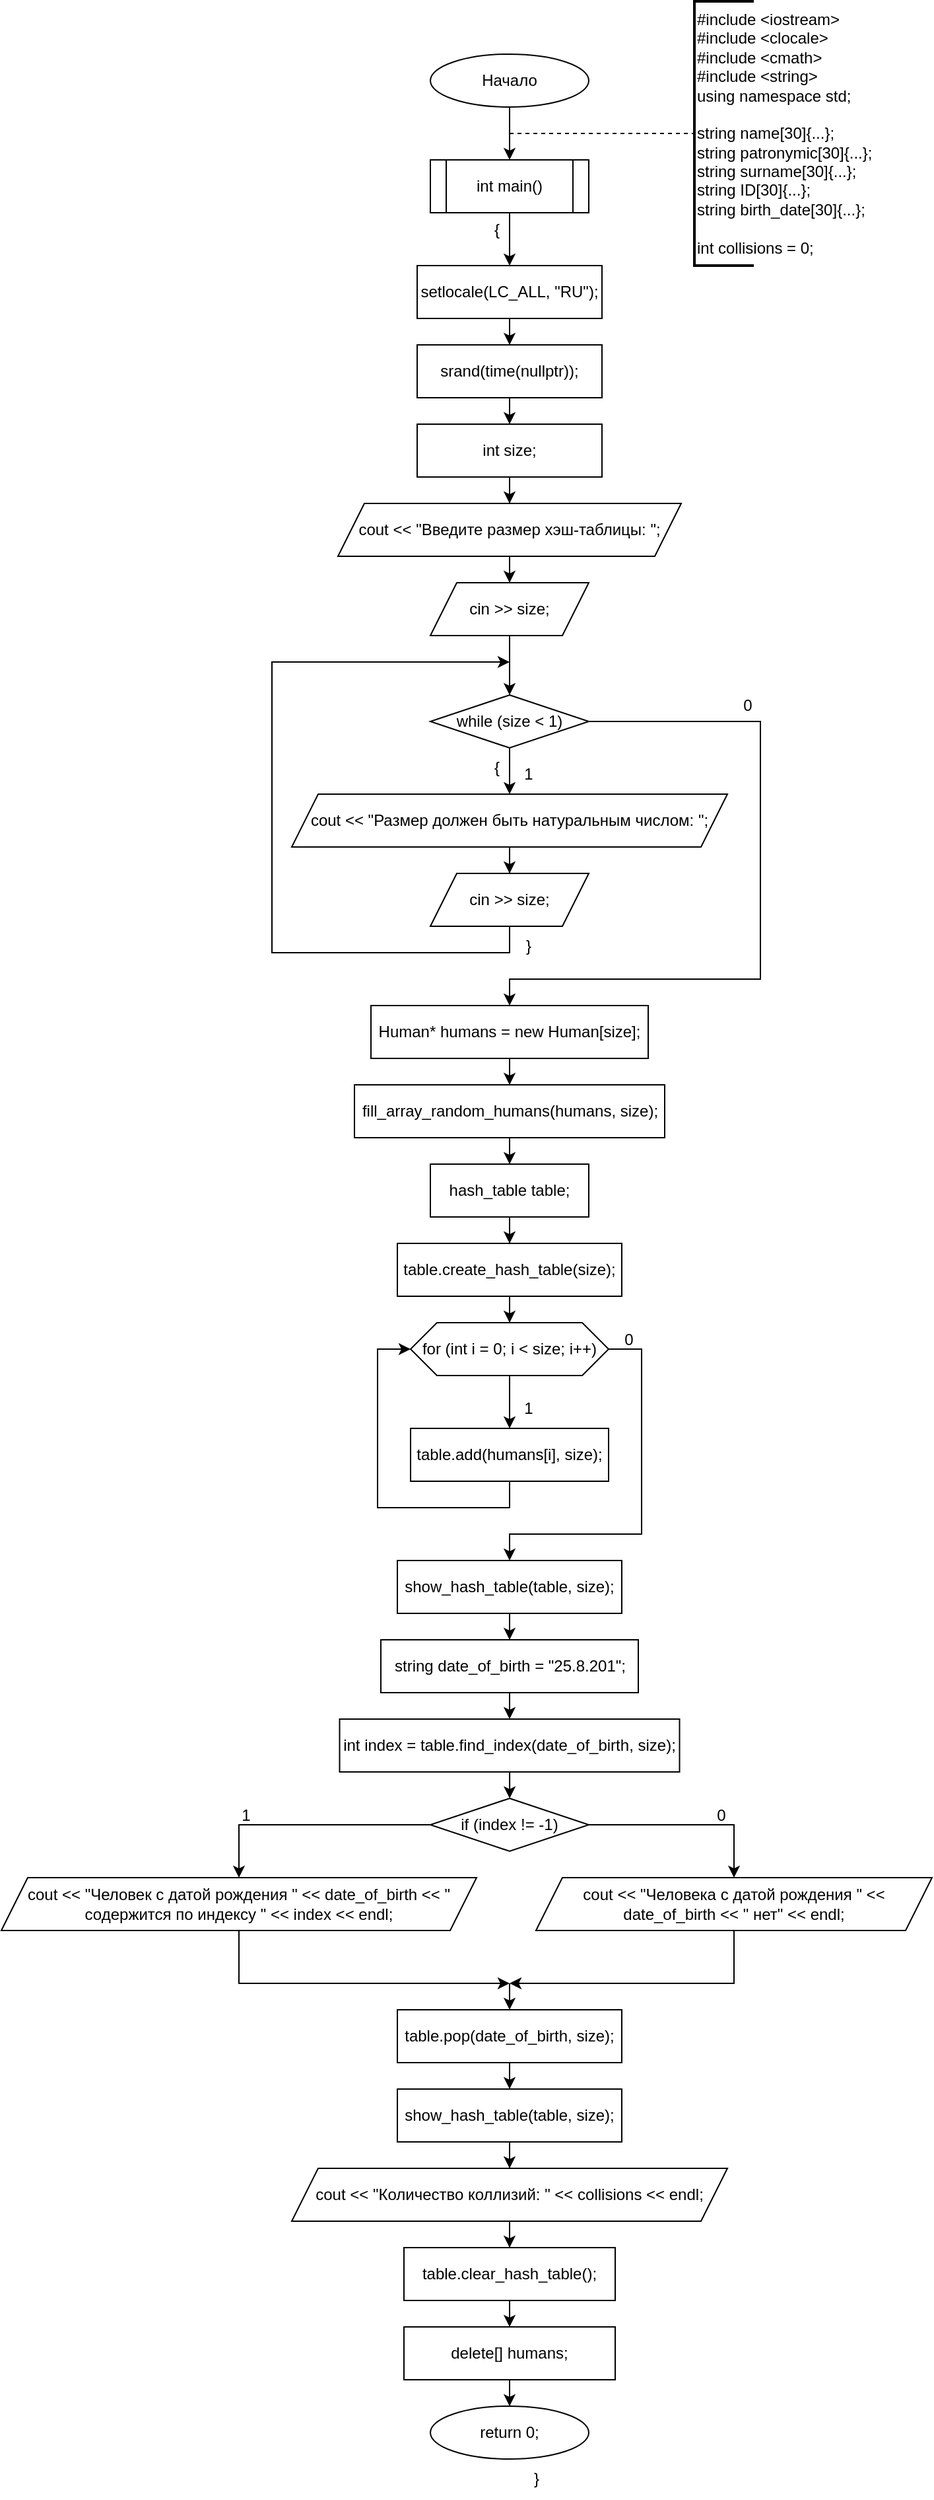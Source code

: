<mxfile version="25.0.2" pages="7">
  <diagram name="main" id="1yGD9cQkAYEhMkH6NzLu">
    <mxGraphModel dx="1290" dy="717" grid="1" gridSize="10" guides="1" tooltips="1" connect="1" arrows="1" fold="1" page="1" pageScale="1" pageWidth="827" pageHeight="1169" math="0" shadow="0">
      <root>
        <mxCell id="0" />
        <mxCell id="1" parent="0" />
        <mxCell id="fK5tgxt-LWP35SI3r1Kh-7" value="" style="edgeStyle=orthogonalEdgeStyle;rounded=0;orthogonalLoop=1;jettySize=auto;html=1;" edge="1" parent="1" source="fK5tgxt-LWP35SI3r1Kh-5" target="fK5tgxt-LWP35SI3r1Kh-6">
          <mxGeometry relative="1" as="geometry" />
        </mxCell>
        <mxCell id="fK5tgxt-LWP35SI3r1Kh-5" value="Начало" style="ellipse;whiteSpace=wrap;html=1;" vertex="1" parent="1">
          <mxGeometry x="340" y="80" width="120" height="40" as="geometry" />
        </mxCell>
        <mxCell id="fK5tgxt-LWP35SI3r1Kh-11" value="" style="edgeStyle=orthogonalEdgeStyle;rounded=0;orthogonalLoop=1;jettySize=auto;html=1;" edge="1" parent="1" source="fK5tgxt-LWP35SI3r1Kh-6" target="fK5tgxt-LWP35SI3r1Kh-10">
          <mxGeometry relative="1" as="geometry" />
        </mxCell>
        <mxCell id="fK5tgxt-LWP35SI3r1Kh-6" value="int main()" style="shape=process;whiteSpace=wrap;html=1;backgroundOutline=1;" vertex="1" parent="1">
          <mxGeometry x="340" y="160" width="120" height="40" as="geometry" />
        </mxCell>
        <mxCell id="fK5tgxt-LWP35SI3r1Kh-8" value="" style="endArrow=none;dashed=1;html=1;rounded=0;" edge="1" parent="1" target="fK5tgxt-LWP35SI3r1Kh-9">
          <mxGeometry width="50" height="50" relative="1" as="geometry">
            <mxPoint x="400" y="140" as="sourcePoint" />
            <mxPoint x="560" y="140" as="targetPoint" />
          </mxGeometry>
        </mxCell>
        <mxCell id="fK5tgxt-LWP35SI3r1Kh-9" value="&lt;div&gt;#include &amp;lt;iostream&amp;gt;&lt;/div&gt;&lt;div&gt;#include &amp;lt;clocale&amp;gt;&lt;/div&gt;&lt;div&gt;#include &amp;lt;cmath&amp;gt;&lt;/div&gt;&lt;div&gt;#include &amp;lt;string&amp;gt;&lt;/div&gt;&lt;div&gt;using namespace std;&lt;/div&gt;&lt;div&gt;&lt;br&gt;&lt;/div&gt;&lt;div&gt;string name[30]{...};&lt;br&gt;&lt;/div&gt;&lt;div&gt;string patronymic[30]{...};&lt;br&gt;&lt;/div&gt;&lt;div&gt;string surname[30]{...};&lt;br&gt;&lt;/div&gt;&lt;div&gt;string ID[30]{...};&lt;br&gt;&lt;/div&gt;&lt;div&gt;string birth_date[30]{...};&lt;br&gt;&lt;/div&gt;&lt;div&gt;&lt;br&gt;&lt;/div&gt;&lt;div&gt;int collisions = 0;&lt;br&gt;&lt;/div&gt;" style="strokeWidth=2;html=1;shape=mxgraph.flowchart.annotation_1;align=left;pointerEvents=1;" vertex="1" parent="1">
          <mxGeometry x="540" y="40" width="45" height="200" as="geometry" />
        </mxCell>
        <mxCell id="fK5tgxt-LWP35SI3r1Kh-14" value="" style="edgeStyle=orthogonalEdgeStyle;rounded=0;orthogonalLoop=1;jettySize=auto;html=1;" edge="1" parent="1" source="fK5tgxt-LWP35SI3r1Kh-10" target="fK5tgxt-LWP35SI3r1Kh-13">
          <mxGeometry relative="1" as="geometry" />
        </mxCell>
        <mxCell id="fK5tgxt-LWP35SI3r1Kh-10" value="setlocale(LC_ALL, &quot;RU&quot;);" style="whiteSpace=wrap;html=1;" vertex="1" parent="1">
          <mxGeometry x="330" y="240" width="140" height="40" as="geometry" />
        </mxCell>
        <mxCell id="fK5tgxt-LWP35SI3r1Kh-12" value="{" style="text;html=1;align=center;verticalAlign=middle;resizable=0;points=[];autosize=1;strokeColor=none;fillColor=none;" vertex="1" parent="1">
          <mxGeometry x="375" y="198" width="30" height="30" as="geometry" />
        </mxCell>
        <mxCell id="fK5tgxt-LWP35SI3r1Kh-16" value="" style="edgeStyle=orthogonalEdgeStyle;rounded=0;orthogonalLoop=1;jettySize=auto;html=1;" edge="1" parent="1" source="fK5tgxt-LWP35SI3r1Kh-13" target="fK5tgxt-LWP35SI3r1Kh-15">
          <mxGeometry relative="1" as="geometry" />
        </mxCell>
        <mxCell id="fK5tgxt-LWP35SI3r1Kh-13" value="srand(time(nullptr));" style="whiteSpace=wrap;html=1;" vertex="1" parent="1">
          <mxGeometry x="330" y="300" width="140" height="40" as="geometry" />
        </mxCell>
        <mxCell id="fK5tgxt-LWP35SI3r1Kh-18" value="" style="edgeStyle=orthogonalEdgeStyle;rounded=0;orthogonalLoop=1;jettySize=auto;html=1;" edge="1" parent="1" source="fK5tgxt-LWP35SI3r1Kh-15" target="fK5tgxt-LWP35SI3r1Kh-17">
          <mxGeometry relative="1" as="geometry" />
        </mxCell>
        <mxCell id="fK5tgxt-LWP35SI3r1Kh-15" value="int size;" style="whiteSpace=wrap;html=1;" vertex="1" parent="1">
          <mxGeometry x="330" y="360" width="140" height="40" as="geometry" />
        </mxCell>
        <mxCell id="fK5tgxt-LWP35SI3r1Kh-22" value="" style="edgeStyle=orthogonalEdgeStyle;rounded=0;orthogonalLoop=1;jettySize=auto;html=1;" edge="1" parent="1" source="fK5tgxt-LWP35SI3r1Kh-17" target="fK5tgxt-LWP35SI3r1Kh-21">
          <mxGeometry relative="1" as="geometry" />
        </mxCell>
        <mxCell id="fK5tgxt-LWP35SI3r1Kh-17" value="cout &amp;lt;&amp;lt; &quot;Введите размер хэш-таблицы: &quot;;" style="shape=parallelogram;perimeter=parallelogramPerimeter;whiteSpace=wrap;html=1;fixedSize=1;" vertex="1" parent="1">
          <mxGeometry x="270" y="420" width="260" height="40" as="geometry" />
        </mxCell>
        <mxCell id="fK5tgxt-LWP35SI3r1Kh-24" value="" style="edgeStyle=orthogonalEdgeStyle;rounded=0;orthogonalLoop=1;jettySize=auto;html=1;" edge="1" parent="1" source="fK5tgxt-LWP35SI3r1Kh-21" target="fK5tgxt-LWP35SI3r1Kh-23">
          <mxGeometry relative="1" as="geometry" />
        </mxCell>
        <mxCell id="fK5tgxt-LWP35SI3r1Kh-21" value="cin &amp;gt;&amp;gt; size;" style="shape=parallelogram;perimeter=parallelogramPerimeter;whiteSpace=wrap;html=1;fixedSize=1;" vertex="1" parent="1">
          <mxGeometry x="340" y="480" width="120" height="40" as="geometry" />
        </mxCell>
        <mxCell id="fK5tgxt-LWP35SI3r1Kh-26" value="" style="edgeStyle=orthogonalEdgeStyle;rounded=0;orthogonalLoop=1;jettySize=auto;html=1;" edge="1" parent="1" source="fK5tgxt-LWP35SI3r1Kh-23" target="fK5tgxt-LWP35SI3r1Kh-25">
          <mxGeometry relative="1" as="geometry" />
        </mxCell>
        <mxCell id="fK5tgxt-LWP35SI3r1Kh-33" style="edgeStyle=orthogonalEdgeStyle;rounded=0;orthogonalLoop=1;jettySize=auto;html=1;entryX=0.5;entryY=0;entryDx=0;entryDy=0;" edge="1" parent="1" source="fK5tgxt-LWP35SI3r1Kh-23" target="fK5tgxt-LWP35SI3r1Kh-35">
          <mxGeometry relative="1" as="geometry">
            <mxPoint x="400" y="800" as="targetPoint" />
            <Array as="points">
              <mxPoint x="590" y="585" />
              <mxPoint x="590" y="780" />
              <mxPoint x="400" y="780" />
            </Array>
          </mxGeometry>
        </mxCell>
        <mxCell id="fK5tgxt-LWP35SI3r1Kh-23" value="while (size &amp;lt; 1)" style="rhombus;whiteSpace=wrap;html=1;" vertex="1" parent="1">
          <mxGeometry x="340" y="565" width="120" height="40" as="geometry" />
        </mxCell>
        <mxCell id="fK5tgxt-LWP35SI3r1Kh-30" value="" style="edgeStyle=orthogonalEdgeStyle;rounded=0;orthogonalLoop=1;jettySize=auto;html=1;" edge="1" parent="1" source="fK5tgxt-LWP35SI3r1Kh-25" target="fK5tgxt-LWP35SI3r1Kh-29">
          <mxGeometry relative="1" as="geometry" />
        </mxCell>
        <mxCell id="fK5tgxt-LWP35SI3r1Kh-25" value="cout &amp;lt;&amp;lt; &quot;Размер должен быть натуральным числом: &quot;;" style="shape=parallelogram;perimeter=parallelogramPerimeter;whiteSpace=wrap;html=1;fixedSize=1;" vertex="1" parent="1">
          <mxGeometry x="235" y="640" width="330" height="40" as="geometry" />
        </mxCell>
        <mxCell id="fK5tgxt-LWP35SI3r1Kh-27" value="1" style="text;html=1;align=center;verticalAlign=middle;resizable=0;points=[];autosize=1;strokeColor=none;fillColor=none;" vertex="1" parent="1">
          <mxGeometry x="399" y="610" width="30" height="30" as="geometry" />
        </mxCell>
        <mxCell id="fK5tgxt-LWP35SI3r1Kh-28" value="{" style="text;html=1;align=center;verticalAlign=middle;resizable=0;points=[];autosize=1;strokeColor=none;fillColor=none;" vertex="1" parent="1">
          <mxGeometry x="375" y="605" width="30" height="30" as="geometry" />
        </mxCell>
        <mxCell id="fK5tgxt-LWP35SI3r1Kh-31" style="edgeStyle=orthogonalEdgeStyle;rounded=0;orthogonalLoop=1;jettySize=auto;html=1;" edge="1" parent="1" source="fK5tgxt-LWP35SI3r1Kh-29">
          <mxGeometry relative="1" as="geometry">
            <mxPoint x="400" y="540" as="targetPoint" />
            <Array as="points">
              <mxPoint x="400" y="760" />
              <mxPoint x="220" y="760" />
              <mxPoint x="220" y="540" />
            </Array>
          </mxGeometry>
        </mxCell>
        <mxCell id="fK5tgxt-LWP35SI3r1Kh-29" value="cin &amp;gt;&amp;gt; size;" style="shape=parallelogram;perimeter=parallelogramPerimeter;whiteSpace=wrap;html=1;fixedSize=1;" vertex="1" parent="1">
          <mxGeometry x="340" y="700" width="120" height="40" as="geometry" />
        </mxCell>
        <mxCell id="fK5tgxt-LWP35SI3r1Kh-32" value="}" style="text;html=1;align=center;verticalAlign=middle;resizable=0;points=[];autosize=1;strokeColor=none;fillColor=none;" vertex="1" parent="1">
          <mxGeometry x="399" y="740" width="30" height="30" as="geometry" />
        </mxCell>
        <mxCell id="fK5tgxt-LWP35SI3r1Kh-34" value="0" style="text;html=1;align=center;verticalAlign=middle;resizable=0;points=[];autosize=1;strokeColor=none;fillColor=none;" vertex="1" parent="1">
          <mxGeometry x="565" y="558" width="30" height="30" as="geometry" />
        </mxCell>
        <mxCell id="fK5tgxt-LWP35SI3r1Kh-37" value="" style="edgeStyle=orthogonalEdgeStyle;rounded=0;orthogonalLoop=1;jettySize=auto;html=1;" edge="1" parent="1" source="fK5tgxt-LWP35SI3r1Kh-35" target="fK5tgxt-LWP35SI3r1Kh-36">
          <mxGeometry relative="1" as="geometry" />
        </mxCell>
        <mxCell id="fK5tgxt-LWP35SI3r1Kh-35" value="Human* humans = new Human[size];" style="rounded=0;whiteSpace=wrap;html=1;" vertex="1" parent="1">
          <mxGeometry x="295" y="800" width="210" height="40" as="geometry" />
        </mxCell>
        <mxCell id="fK5tgxt-LWP35SI3r1Kh-39" value="" style="edgeStyle=orthogonalEdgeStyle;rounded=0;orthogonalLoop=1;jettySize=auto;html=1;" edge="1" parent="1" source="fK5tgxt-LWP35SI3r1Kh-36" target="fK5tgxt-LWP35SI3r1Kh-38">
          <mxGeometry relative="1" as="geometry" />
        </mxCell>
        <mxCell id="fK5tgxt-LWP35SI3r1Kh-36" value="fill_array_random_humans(humans, size);" style="rounded=0;whiteSpace=wrap;html=1;" vertex="1" parent="1">
          <mxGeometry x="282.5" y="860" width="235" height="40" as="geometry" />
        </mxCell>
        <mxCell id="fK5tgxt-LWP35SI3r1Kh-41" value="" style="edgeStyle=orthogonalEdgeStyle;rounded=0;orthogonalLoop=1;jettySize=auto;html=1;" edge="1" parent="1" source="fK5tgxt-LWP35SI3r1Kh-38" target="fK5tgxt-LWP35SI3r1Kh-40">
          <mxGeometry relative="1" as="geometry" />
        </mxCell>
        <mxCell id="fK5tgxt-LWP35SI3r1Kh-38" value="hash_table table;" style="whiteSpace=wrap;html=1;rounded=0;" vertex="1" parent="1">
          <mxGeometry x="340" y="920" width="120" height="40" as="geometry" />
        </mxCell>
        <mxCell id="fK5tgxt-LWP35SI3r1Kh-43" value="" style="edgeStyle=orthogonalEdgeStyle;rounded=0;orthogonalLoop=1;jettySize=auto;html=1;" edge="1" parent="1" source="fK5tgxt-LWP35SI3r1Kh-40" target="fK5tgxt-LWP35SI3r1Kh-42">
          <mxGeometry relative="1" as="geometry" />
        </mxCell>
        <mxCell id="fK5tgxt-LWP35SI3r1Kh-40" value="table.create_hash_table(size);" style="whiteSpace=wrap;html=1;rounded=0;" vertex="1" parent="1">
          <mxGeometry x="315" y="980" width="170" height="40" as="geometry" />
        </mxCell>
        <mxCell id="fK5tgxt-LWP35SI3r1Kh-45" value="" style="edgeStyle=orthogonalEdgeStyle;rounded=0;orthogonalLoop=1;jettySize=auto;html=1;" edge="1" parent="1" source="fK5tgxt-LWP35SI3r1Kh-42" target="fK5tgxt-LWP35SI3r1Kh-44">
          <mxGeometry relative="1" as="geometry" />
        </mxCell>
        <mxCell id="fK5tgxt-LWP35SI3r1Kh-48" style="edgeStyle=orthogonalEdgeStyle;rounded=0;orthogonalLoop=1;jettySize=auto;html=1;entryX=0.5;entryY=0;entryDx=0;entryDy=0;" edge="1" parent="1" source="fK5tgxt-LWP35SI3r1Kh-42" target="fK5tgxt-LWP35SI3r1Kh-50">
          <mxGeometry relative="1" as="geometry">
            <mxPoint x="400" y="1220" as="targetPoint" />
            <Array as="points">
              <mxPoint x="500" y="1060" />
              <mxPoint x="500" y="1200" />
              <mxPoint x="400" y="1200" />
            </Array>
          </mxGeometry>
        </mxCell>
        <mxCell id="fK5tgxt-LWP35SI3r1Kh-42" value="for (int i = 0; i &amp;lt; size; i++)" style="shape=hexagon;perimeter=hexagonPerimeter2;whiteSpace=wrap;html=1;fixedSize=1;rounded=0;" vertex="1" parent="1">
          <mxGeometry x="325" y="1040" width="150" height="40" as="geometry" />
        </mxCell>
        <mxCell id="fK5tgxt-LWP35SI3r1Kh-47" style="edgeStyle=orthogonalEdgeStyle;rounded=0;orthogonalLoop=1;jettySize=auto;html=1;entryX=0;entryY=0.5;entryDx=0;entryDy=0;" edge="1" parent="1" source="fK5tgxt-LWP35SI3r1Kh-44" target="fK5tgxt-LWP35SI3r1Kh-42">
          <mxGeometry relative="1" as="geometry">
            <Array as="points">
              <mxPoint x="400" y="1180" />
              <mxPoint x="300" y="1180" />
              <mxPoint x="300" y="1060" />
            </Array>
          </mxGeometry>
        </mxCell>
        <mxCell id="fK5tgxt-LWP35SI3r1Kh-44" value="table.add(humans[i], size);" style="whiteSpace=wrap;html=1;rounded=0;" vertex="1" parent="1">
          <mxGeometry x="325" y="1120" width="150" height="40" as="geometry" />
        </mxCell>
        <mxCell id="fK5tgxt-LWP35SI3r1Kh-46" value="1" style="text;html=1;align=center;verticalAlign=middle;resizable=0;points=[];autosize=1;strokeColor=none;fillColor=none;" vertex="1" parent="1">
          <mxGeometry x="399" y="1090" width="30" height="30" as="geometry" />
        </mxCell>
        <mxCell id="fK5tgxt-LWP35SI3r1Kh-49" value="0" style="text;html=1;align=center;verticalAlign=middle;resizable=0;points=[];autosize=1;strokeColor=none;fillColor=none;" vertex="1" parent="1">
          <mxGeometry x="475" y="1038" width="30" height="30" as="geometry" />
        </mxCell>
        <mxCell id="fK5tgxt-LWP35SI3r1Kh-52" value="" style="edgeStyle=orthogonalEdgeStyle;rounded=0;orthogonalLoop=1;jettySize=auto;html=1;" edge="1" parent="1" source="fK5tgxt-LWP35SI3r1Kh-50" target="fK5tgxt-LWP35SI3r1Kh-51">
          <mxGeometry relative="1" as="geometry" />
        </mxCell>
        <mxCell id="fK5tgxt-LWP35SI3r1Kh-50" value="show_hash_table(table, size);" style="rounded=0;whiteSpace=wrap;html=1;" vertex="1" parent="1">
          <mxGeometry x="315" y="1220" width="170" height="40" as="geometry" />
        </mxCell>
        <mxCell id="fK5tgxt-LWP35SI3r1Kh-54" value="" style="edgeStyle=orthogonalEdgeStyle;rounded=0;orthogonalLoop=1;jettySize=auto;html=1;" edge="1" parent="1" source="fK5tgxt-LWP35SI3r1Kh-51" target="fK5tgxt-LWP35SI3r1Kh-53">
          <mxGeometry relative="1" as="geometry" />
        </mxCell>
        <mxCell id="fK5tgxt-LWP35SI3r1Kh-51" value="string date_of_birth = &quot;25.8.201&quot;;" style="rounded=0;whiteSpace=wrap;html=1;" vertex="1" parent="1">
          <mxGeometry x="302.5" y="1280" width="195" height="40" as="geometry" />
        </mxCell>
        <mxCell id="fK5tgxt-LWP35SI3r1Kh-56" value="" style="edgeStyle=orthogonalEdgeStyle;rounded=0;orthogonalLoop=1;jettySize=auto;html=1;" edge="1" parent="1" source="fK5tgxt-LWP35SI3r1Kh-53" target="fK5tgxt-LWP35SI3r1Kh-55">
          <mxGeometry relative="1" as="geometry" />
        </mxCell>
        <mxCell id="fK5tgxt-LWP35SI3r1Kh-53" value="int index = table.find_index(date_of_birth, size);" style="rounded=0;whiteSpace=wrap;html=1;" vertex="1" parent="1">
          <mxGeometry x="271.25" y="1340" width="257.5" height="40" as="geometry" />
        </mxCell>
        <mxCell id="fK5tgxt-LWP35SI3r1Kh-58" value="" style="edgeStyle=orthogonalEdgeStyle;rounded=0;orthogonalLoop=1;jettySize=auto;html=1;exitX=0;exitY=0.5;exitDx=0;exitDy=0;" edge="1" parent="1" source="fK5tgxt-LWP35SI3r1Kh-55" target="fK5tgxt-LWP35SI3r1Kh-57">
          <mxGeometry relative="1" as="geometry" />
        </mxCell>
        <mxCell id="fK5tgxt-LWP35SI3r1Kh-60" value="" style="edgeStyle=orthogonalEdgeStyle;rounded=0;orthogonalLoop=1;jettySize=auto;html=1;exitX=1;exitY=0.5;exitDx=0;exitDy=0;" edge="1" parent="1" source="fK5tgxt-LWP35SI3r1Kh-55" target="fK5tgxt-LWP35SI3r1Kh-59">
          <mxGeometry relative="1" as="geometry" />
        </mxCell>
        <mxCell id="fK5tgxt-LWP35SI3r1Kh-55" value="if (index != -1)" style="rhombus;whiteSpace=wrap;html=1;rounded=0;" vertex="1" parent="1">
          <mxGeometry x="340" y="1400" width="120" height="40" as="geometry" />
        </mxCell>
        <mxCell id="fK5tgxt-LWP35SI3r1Kh-63" style="edgeStyle=orthogonalEdgeStyle;rounded=0;orthogonalLoop=1;jettySize=auto;html=1;exitX=0.5;exitY=1;exitDx=0;exitDy=0;" edge="1" parent="1" source="fK5tgxt-LWP35SI3r1Kh-57">
          <mxGeometry relative="1" as="geometry">
            <mxPoint x="400" y="1540" as="targetPoint" />
            <Array as="points">
              <mxPoint x="195" y="1540" />
            </Array>
          </mxGeometry>
        </mxCell>
        <mxCell id="fK5tgxt-LWP35SI3r1Kh-57" value="cout &amp;lt;&amp;lt; &quot;Человек с датой рождения &quot; &amp;lt;&amp;lt; date_of_birth &amp;lt;&amp;lt; &quot; содержится по индексу &quot; &amp;lt;&amp;lt; index &amp;lt;&amp;lt; endl;" style="shape=parallelogram;perimeter=parallelogramPerimeter;whiteSpace=wrap;html=1;fixedSize=1;rounded=0;" vertex="1" parent="1">
          <mxGeometry x="15" y="1460" width="360" height="40" as="geometry" />
        </mxCell>
        <mxCell id="fK5tgxt-LWP35SI3r1Kh-64" style="edgeStyle=orthogonalEdgeStyle;rounded=0;orthogonalLoop=1;jettySize=auto;html=1;" edge="1" parent="1" source="fK5tgxt-LWP35SI3r1Kh-59">
          <mxGeometry relative="1" as="geometry">
            <mxPoint x="400" y="1540" as="targetPoint" />
            <Array as="points">
              <mxPoint x="570" y="1540" />
              <mxPoint x="400" y="1540" />
            </Array>
          </mxGeometry>
        </mxCell>
        <mxCell id="fK5tgxt-LWP35SI3r1Kh-59" value="cout &amp;lt;&amp;lt; &quot;Человека с датой рождения &quot; &amp;lt;&amp;lt; date_of_birth &amp;lt;&amp;lt; &quot; нет&quot; &amp;lt;&amp;lt; endl;" style="shape=parallelogram;perimeter=parallelogramPerimeter;whiteSpace=wrap;html=1;fixedSize=1;rounded=0;" vertex="1" parent="1">
          <mxGeometry x="420" y="1460" width="300" height="40" as="geometry" />
        </mxCell>
        <mxCell id="fK5tgxt-LWP35SI3r1Kh-61" value="1" style="text;html=1;align=center;verticalAlign=middle;resizable=0;points=[];autosize=1;strokeColor=none;fillColor=none;" vertex="1" parent="1">
          <mxGeometry x="185" y="1398" width="30" height="30" as="geometry" />
        </mxCell>
        <mxCell id="fK5tgxt-LWP35SI3r1Kh-62" value="0" style="text;html=1;align=center;verticalAlign=middle;resizable=0;points=[];autosize=1;strokeColor=none;fillColor=none;" vertex="1" parent="1">
          <mxGeometry x="545" y="1398" width="30" height="30" as="geometry" />
        </mxCell>
        <mxCell id="fK5tgxt-LWP35SI3r1Kh-65" value="" style="endArrow=classic;html=1;rounded=0;" edge="1" parent="1" target="fK5tgxt-LWP35SI3r1Kh-66">
          <mxGeometry width="50" height="50" relative="1" as="geometry">
            <mxPoint x="400" y="1540" as="sourcePoint" />
            <mxPoint x="400" y="1560" as="targetPoint" />
          </mxGeometry>
        </mxCell>
        <mxCell id="fK5tgxt-LWP35SI3r1Kh-68" value="" style="edgeStyle=orthogonalEdgeStyle;rounded=0;orthogonalLoop=1;jettySize=auto;html=1;" edge="1" parent="1" source="fK5tgxt-LWP35SI3r1Kh-66" target="fK5tgxt-LWP35SI3r1Kh-67">
          <mxGeometry relative="1" as="geometry" />
        </mxCell>
        <UserObject label="table.pop(date_of_birth, size);" id="fK5tgxt-LWP35SI3r1Kh-66">
          <mxCell style="rounded=0;whiteSpace=wrap;html=1;" vertex="1" parent="1">
            <mxGeometry x="315" y="1560" width="170" height="40" as="geometry" />
          </mxCell>
        </UserObject>
        <mxCell id="fK5tgxt-LWP35SI3r1Kh-70" value="" style="edgeStyle=orthogonalEdgeStyle;rounded=0;orthogonalLoop=1;jettySize=auto;html=1;" edge="1" parent="1" source="fK5tgxt-LWP35SI3r1Kh-67" target="fK5tgxt-LWP35SI3r1Kh-69">
          <mxGeometry relative="1" as="geometry" />
        </mxCell>
        <UserObject label="show_hash_table(table, size);" id="fK5tgxt-LWP35SI3r1Kh-67">
          <mxCell style="rounded=0;whiteSpace=wrap;html=1;" vertex="1" parent="1">
            <mxGeometry x="315" y="1620" width="170" height="40" as="geometry" />
          </mxCell>
        </UserObject>
        <mxCell id="fK5tgxt-LWP35SI3r1Kh-72" value="" style="edgeStyle=orthogonalEdgeStyle;rounded=0;orthogonalLoop=1;jettySize=auto;html=1;" edge="1" parent="1" source="fK5tgxt-LWP35SI3r1Kh-69" target="fK5tgxt-LWP35SI3r1Kh-71">
          <mxGeometry relative="1" as="geometry" />
        </mxCell>
        <mxCell id="fK5tgxt-LWP35SI3r1Kh-69" value="cout &amp;lt;&amp;lt; &quot;Количество коллизий: &quot; &amp;lt;&amp;lt; collisions &amp;lt;&amp;lt; endl;" style="shape=parallelogram;perimeter=parallelogramPerimeter;whiteSpace=wrap;html=1;fixedSize=1;rounded=0;" vertex="1" parent="1">
          <mxGeometry x="235" y="1680" width="330" height="40" as="geometry" />
        </mxCell>
        <mxCell id="fK5tgxt-LWP35SI3r1Kh-74" value="" style="edgeStyle=orthogonalEdgeStyle;rounded=0;orthogonalLoop=1;jettySize=auto;html=1;" edge="1" parent="1" source="fK5tgxt-LWP35SI3r1Kh-71" target="fK5tgxt-LWP35SI3r1Kh-73">
          <mxGeometry relative="1" as="geometry" />
        </mxCell>
        <mxCell id="fK5tgxt-LWP35SI3r1Kh-71" value="table.clear_hash_table();" style="whiteSpace=wrap;html=1;rounded=0;" vertex="1" parent="1">
          <mxGeometry x="320" y="1740" width="160" height="40" as="geometry" />
        </mxCell>
        <mxCell id="fK5tgxt-LWP35SI3r1Kh-76" style="edgeStyle=orthogonalEdgeStyle;rounded=0;orthogonalLoop=1;jettySize=auto;html=1;entryX=0.5;entryY=0;entryDx=0;entryDy=0;" edge="1" parent="1" source="fK5tgxt-LWP35SI3r1Kh-73" target="fK5tgxt-LWP35SI3r1Kh-75">
          <mxGeometry relative="1" as="geometry" />
        </mxCell>
        <mxCell id="fK5tgxt-LWP35SI3r1Kh-73" value="delete[] humans;" style="whiteSpace=wrap;html=1;rounded=0;" vertex="1" parent="1">
          <mxGeometry x="320" y="1800" width="160" height="40" as="geometry" />
        </mxCell>
        <mxCell id="fK5tgxt-LWP35SI3r1Kh-75" value="return 0;" style="ellipse;whiteSpace=wrap;html=1;" vertex="1" parent="1">
          <mxGeometry x="340" y="1860" width="120" height="40" as="geometry" />
        </mxCell>
        <mxCell id="fK5tgxt-LWP35SI3r1Kh-77" value="}" style="text;html=1;align=center;verticalAlign=middle;resizable=0;points=[];autosize=1;strokeColor=none;fillColor=none;" vertex="1" parent="1">
          <mxGeometry x="405" y="1900" width="30" height="30" as="geometry" />
        </mxCell>
      </root>
    </mxGraphModel>
  </diagram>
  <diagram id="F3ZIFYvNxSRc5v-VvgYE" name="struct Human">
    <mxGraphModel dx="737" dy="410" grid="1" gridSize="10" guides="1" tooltips="1" connect="1" arrows="1" fold="1" page="1" pageScale="1" pageWidth="827" pageHeight="1169" math="0" shadow="0">
      <root>
        <mxCell id="0" />
        <mxCell id="1" parent="0" />
        <mxCell id="ZkYATCZkyS_Hr9TO6BXD-3" value="" style="edgeStyle=orthogonalEdgeStyle;rounded=0;orthogonalLoop=1;jettySize=auto;html=1;" edge="1" parent="1" source="ZkYATCZkyS_Hr9TO6BXD-1" target="ZkYATCZkyS_Hr9TO6BXD-2">
          <mxGeometry relative="1" as="geometry" />
        </mxCell>
        <mxCell id="ZkYATCZkyS_Hr9TO6BXD-1" value="struct Human" style="shape=process;whiteSpace=wrap;html=1;backgroundOutline=1;" vertex="1" parent="1">
          <mxGeometry x="340" y="40" width="120" height="40" as="geometry" />
        </mxCell>
        <mxCell id="fOa5SCgM_hXIt7Ve9zJh-3" value="" style="edgeStyle=orthogonalEdgeStyle;rounded=0;orthogonalLoop=1;jettySize=auto;html=1;" edge="1" parent="1" source="ZkYATCZkyS_Hr9TO6BXD-2" target="fOa5SCgM_hXIt7Ve9zJh-2">
          <mxGeometry relative="1" as="geometry" />
        </mxCell>
        <mxCell id="ZkYATCZkyS_Hr9TO6BXD-2" value="string fio;" style="whiteSpace=wrap;html=1;" vertex="1" parent="1">
          <mxGeometry x="340" y="120" width="120" height="40" as="geometry" />
        </mxCell>
        <mxCell id="fOa5SCgM_hXIt7Ve9zJh-1" value="{" style="text;html=1;align=center;verticalAlign=middle;resizable=0;points=[];autosize=1;strokeColor=none;fillColor=none;" vertex="1" parent="1">
          <mxGeometry x="370" y="80" width="30" height="30" as="geometry" />
        </mxCell>
        <mxCell id="fOa5SCgM_hXIt7Ve9zJh-5" value="" style="edgeStyle=orthogonalEdgeStyle;rounded=0;orthogonalLoop=1;jettySize=auto;html=1;" edge="1" parent="1" source="fOa5SCgM_hXIt7Ve9zJh-2" target="fOa5SCgM_hXIt7Ve9zJh-4">
          <mxGeometry relative="1" as="geometry" />
        </mxCell>
        <mxCell id="fOa5SCgM_hXIt7Ve9zJh-2" value="string date_of_birth;" style="whiteSpace=wrap;html=1;" vertex="1" parent="1">
          <mxGeometry x="340" y="180" width="120" height="40" as="geometry" />
        </mxCell>
        <mxCell id="fOa5SCgM_hXIt7Ve9zJh-7" value="" style="edgeStyle=orthogonalEdgeStyle;rounded=0;orthogonalLoop=1;jettySize=auto;html=1;" edge="1" parent="1" source="fOa5SCgM_hXIt7Ve9zJh-4" target="fOa5SCgM_hXIt7Ve9zJh-6">
          <mxGeometry relative="1" as="geometry" />
        </mxCell>
        <mxCell id="fOa5SCgM_hXIt7Ve9zJh-4" value="string ID_num;" style="whiteSpace=wrap;html=1;" vertex="1" parent="1">
          <mxGeometry x="340" y="240" width="120" height="40" as="geometry" />
        </mxCell>
        <mxCell id="fOa5SCgM_hXIt7Ve9zJh-9" value="" style="edgeStyle=orthogonalEdgeStyle;rounded=0;orthogonalLoop=1;jettySize=auto;html=1;" edge="1" parent="1" source="fOa5SCgM_hXIt7Ve9zJh-6" target="fOa5SCgM_hXIt7Ve9zJh-8">
          <mxGeometry relative="1" as="geometry" />
        </mxCell>
        <mxCell id="fOa5SCgM_hXIt7Ve9zJh-6" value="Human()&lt;span style=&quot;white-space: pre;&quot;&gt;&#x9;&lt;/span&gt;" style="shape=process;whiteSpace=wrap;html=1;backgroundOutline=1;" vertex="1" parent="1">
          <mxGeometry x="340" y="320" width="120" height="40" as="geometry" />
        </mxCell>
        <mxCell id="fOa5SCgM_hXIt7Ve9zJh-12" value="" style="edgeStyle=orthogonalEdgeStyle;rounded=0;orthogonalLoop=1;jettySize=auto;html=1;" edge="1" parent="1" source="fOa5SCgM_hXIt7Ve9zJh-8" target="fOa5SCgM_hXIt7Ve9zJh-11">
          <mxGeometry relative="1" as="geometry" />
        </mxCell>
        <mxCell id="fOa5SCgM_hXIt7Ve9zJh-8" value="fio = &quot;NULL&quot;;" style="whiteSpace=wrap;html=1;" vertex="1" parent="1">
          <mxGeometry x="340" y="400" width="120" height="40" as="geometry" />
        </mxCell>
        <mxCell id="fOa5SCgM_hXIt7Ve9zJh-10" value="{" style="text;html=1;align=center;verticalAlign=middle;resizable=0;points=[];autosize=1;strokeColor=none;fillColor=none;" vertex="1" parent="1">
          <mxGeometry x="370" y="360" width="30" height="30" as="geometry" />
        </mxCell>
        <mxCell id="fOa5SCgM_hXIt7Ve9zJh-14" value="" style="edgeStyle=orthogonalEdgeStyle;rounded=0;orthogonalLoop=1;jettySize=auto;html=1;" edge="1" parent="1" source="fOa5SCgM_hXIt7Ve9zJh-11" target="fOa5SCgM_hXIt7Ve9zJh-13">
          <mxGeometry relative="1" as="geometry" />
        </mxCell>
        <mxCell id="fOa5SCgM_hXIt7Ve9zJh-11" value="date_of_birth = &quot;NULL&quot;;" style="whiteSpace=wrap;html=1;" vertex="1" parent="1">
          <mxGeometry x="335" y="460" width="130" height="40" as="geometry" />
        </mxCell>
        <mxCell id="fOa5SCgM_hXIt7Ve9zJh-13" value="ID_num = &quot;NULL&quot;;" style="whiteSpace=wrap;html=1;" vertex="1" parent="1">
          <mxGeometry x="335" y="520" width="130" height="40" as="geometry" />
        </mxCell>
        <mxCell id="fOa5SCgM_hXIt7Ve9zJh-15" value="}" style="text;html=1;align=center;verticalAlign=middle;resizable=0;points=[];autosize=1;strokeColor=none;fillColor=none;" vertex="1" parent="1">
          <mxGeometry x="399" y="560" width="30" height="30" as="geometry" />
        </mxCell>
        <mxCell id="fOa5SCgM_hXIt7Ve9zJh-16" value="};" style="text;html=1;align=center;verticalAlign=middle;resizable=0;points=[];autosize=1;strokeColor=none;fillColor=none;" vertex="1" parent="1">
          <mxGeometry x="385" y="585" width="30" height="30" as="geometry" />
        </mxCell>
      </root>
    </mxGraphModel>
  </diagram>
  <diagram id="3IeOqJBuOJh_PEA4pFAS" name="struct hash_table">
    <mxGraphModel dx="1518" dy="844" grid="1" gridSize="10" guides="1" tooltips="1" connect="1" arrows="1" fold="1" page="1" pageScale="1" pageWidth="827" pageHeight="1169" math="0" shadow="0">
      <root>
        <mxCell id="0" />
        <mxCell id="1" parent="0" />
        <mxCell id="JUZ7dJP5EYseQEemnH70-3" value="" style="edgeStyle=orthogonalEdgeStyle;rounded=0;orthogonalLoop=1;jettySize=auto;html=1;" edge="1" parent="1" source="JUZ7dJP5EYseQEemnH70-1" target="JUZ7dJP5EYseQEemnH70-2">
          <mxGeometry relative="1" as="geometry" />
        </mxCell>
        <mxCell id="JUZ7dJP5EYseQEemnH70-1" value="struct hash_table" style="shape=process;whiteSpace=wrap;html=1;backgroundOutline=1;" vertex="1" parent="1">
          <mxGeometry x="340" y="40" width="120" height="40" as="geometry" />
        </mxCell>
        <mxCell id="JUZ7dJP5EYseQEemnH70-6" value="" style="edgeStyle=orthogonalEdgeStyle;rounded=0;orthogonalLoop=1;jettySize=auto;html=1;" edge="1" parent="1" source="JUZ7dJP5EYseQEemnH70-2" target="JUZ7dJP5EYseQEemnH70-5">
          <mxGeometry relative="1" as="geometry" />
        </mxCell>
        <mxCell id="JUZ7dJP5EYseQEemnH70-2" value="Human* arr" style="whiteSpace=wrap;html=1;" vertex="1" parent="1">
          <mxGeometry x="340" y="120" width="120" height="40" as="geometry" />
        </mxCell>
        <mxCell id="JUZ7dJP5EYseQEemnH70-4" value="{" style="text;html=1;align=center;verticalAlign=middle;resizable=0;points=[];autosize=1;strokeColor=none;fillColor=none;" vertex="1" parent="1">
          <mxGeometry x="370" y="80" width="30" height="30" as="geometry" />
        </mxCell>
        <mxCell id="JUZ7dJP5EYseQEemnH70-8" value="" style="edgeStyle=orthogonalEdgeStyle;rounded=0;orthogonalLoop=1;jettySize=auto;html=1;" edge="1" parent="1" source="JUZ7dJP5EYseQEemnH70-5" target="JUZ7dJP5EYseQEemnH70-7">
          <mxGeometry relative="1" as="geometry" />
        </mxCell>
        <mxCell id="JUZ7dJP5EYseQEemnH70-5" value="void create_hash_table(int size)" style="shape=process;whiteSpace=wrap;html=1;backgroundOutline=1;size=0.05;" vertex="1" parent="1">
          <mxGeometry x="300" y="200" width="200" height="40" as="geometry" />
        </mxCell>
        <mxCell id="JUZ7dJP5EYseQEemnH70-11" value="" style="edgeStyle=orthogonalEdgeStyle;rounded=0;orthogonalLoop=1;jettySize=auto;html=1;" edge="1" parent="1" source="JUZ7dJP5EYseQEemnH70-7" target="JUZ7dJP5EYseQEemnH70-10">
          <mxGeometry relative="1" as="geometry" />
        </mxCell>
        <mxCell id="JUZ7dJP5EYseQEemnH70-7" value="arr = new Human[size];" style="whiteSpace=wrap;html=1;" vertex="1" parent="1">
          <mxGeometry x="325" y="280" width="150" height="40" as="geometry" />
        </mxCell>
        <mxCell id="JUZ7dJP5EYseQEemnH70-9" value="{" style="text;html=1;align=center;verticalAlign=middle;resizable=0;points=[];autosize=1;strokeColor=none;fillColor=none;" vertex="1" parent="1">
          <mxGeometry x="375" y="238" width="30" height="30" as="geometry" />
        </mxCell>
        <mxCell id="JUZ7dJP5EYseQEemnH70-14" value="" style="edgeStyle=orthogonalEdgeStyle;rounded=0;orthogonalLoop=1;jettySize=auto;html=1;" edge="1" parent="1" source="JUZ7dJP5EYseQEemnH70-10" target="JUZ7dJP5EYseQEemnH70-13">
          <mxGeometry relative="1" as="geometry" />
        </mxCell>
        <mxCell id="JUZ7dJP5EYseQEemnH70-10" value="void clear_hash_table()" style="shape=process;whiteSpace=wrap;html=1;backgroundOutline=1;size=0.062;" vertex="1" parent="1">
          <mxGeometry x="320" y="360" width="160" height="40" as="geometry" />
        </mxCell>
        <mxCell id="JUZ7dJP5EYseQEemnH70-12" value="}" style="text;html=1;align=center;verticalAlign=middle;resizable=0;points=[];autosize=1;strokeColor=none;fillColor=none;" vertex="1" parent="1">
          <mxGeometry x="395" y="318" width="30" height="30" as="geometry" />
        </mxCell>
        <mxCell id="JUZ7dJP5EYseQEemnH70-17" value="" style="edgeStyle=orthogonalEdgeStyle;rounded=0;orthogonalLoop=1;jettySize=auto;html=1;" edge="1" parent="1" source="JUZ7dJP5EYseQEemnH70-13" target="JUZ7dJP5EYseQEemnH70-16">
          <mxGeometry relative="1" as="geometry" />
        </mxCell>
        <mxCell id="JUZ7dJP5EYseQEemnH70-13" value="delete[] arr;" style="whiteSpace=wrap;html=1;" vertex="1" parent="1">
          <mxGeometry x="340" y="440" width="120" height="40" as="geometry" />
        </mxCell>
        <mxCell id="JUZ7dJP5EYseQEemnH70-15" value="{" style="text;html=1;align=center;verticalAlign=middle;resizable=0;points=[];autosize=1;strokeColor=none;fillColor=none;" vertex="1" parent="1">
          <mxGeometry x="375" y="398" width="30" height="30" as="geometry" />
        </mxCell>
        <mxCell id="JUZ7dJP5EYseQEemnH70-20" value="" style="edgeStyle=orthogonalEdgeStyle;rounded=0;orthogonalLoop=1;jettySize=auto;html=1;" edge="1" parent="1" source="JUZ7dJP5EYseQEemnH70-16" target="JUZ7dJP5EYseQEemnH70-19">
          <mxGeometry relative="1" as="geometry" />
        </mxCell>
        <mxCell id="JUZ7dJP5EYseQEemnH70-16" value="void add(Human temp, int size);" style="shape=process;whiteSpace=wrap;html=1;backgroundOutline=1;size=0.045;" vertex="1" parent="1">
          <mxGeometry x="290" y="520" width="220" height="40" as="geometry" />
        </mxCell>
        <mxCell id="JUZ7dJP5EYseQEemnH70-18" value="}" style="text;html=1;align=center;verticalAlign=middle;resizable=0;points=[];autosize=1;strokeColor=none;fillColor=none;" vertex="1" parent="1">
          <mxGeometry x="395" y="478" width="30" height="30" as="geometry" />
        </mxCell>
        <mxCell id="JUZ7dJP5EYseQEemnH70-22" value="" style="edgeStyle=orthogonalEdgeStyle;rounded=0;orthogonalLoop=1;jettySize=auto;html=1;" edge="1" parent="1" source="JUZ7dJP5EYseQEemnH70-19" target="JUZ7dJP5EYseQEemnH70-21">
          <mxGeometry relative="1" as="geometry" />
        </mxCell>
        <mxCell id="JUZ7dJP5EYseQEemnH70-19" value="void pop(string birth_date, int size);" style="shape=process;whiteSpace=wrap;html=1;backgroundOutline=1;size=0.045;" vertex="1" parent="1">
          <mxGeometry x="290" y="580" width="220" height="40" as="geometry" />
        </mxCell>
        <mxCell id="JUZ7dJP5EYseQEemnH70-21" value="int find_index(string birth_date, int size);" style="shape=process;whiteSpace=wrap;html=1;backgroundOutline=1;size=0.045;" vertex="1" parent="1">
          <mxGeometry x="280" y="640" width="240" height="40" as="geometry" />
        </mxCell>
        <mxCell id="JUZ7dJP5EYseQEemnH70-23" value="};" style="text;html=1;align=center;verticalAlign=middle;resizable=0;points=[];autosize=1;strokeColor=none;fillColor=none;" vertex="1" parent="1">
          <mxGeometry x="400" y="680" width="30" height="30" as="geometry" />
        </mxCell>
        <mxCell id="JUZ7dJP5EYseQEemnH70-26" value="" style="edgeStyle=orthogonalEdgeStyle;rounded=0;orthogonalLoop=1;jettySize=auto;html=1;" edge="1" parent="1" source="JUZ7dJP5EYseQEemnH70-24" target="JUZ7dJP5EYseQEemnH70-25">
          <mxGeometry relative="1" as="geometry" />
        </mxCell>
        <mxCell id="JUZ7dJP5EYseQEemnH70-24" value="int hash_table::find_index(string birth_date, int size)" style="shape=process;whiteSpace=wrap;html=1;backgroundOutline=1;size=0.033;" vertex="1" parent="1">
          <mxGeometry x="1050" y="40" width="300" height="40" as="geometry" />
        </mxCell>
        <mxCell id="JUZ7dJP5EYseQEemnH70-29" value="" style="edgeStyle=orthogonalEdgeStyle;rounded=0;orthogonalLoop=1;jettySize=auto;html=1;" edge="1" parent="1" source="JUZ7dJP5EYseQEemnH70-25" target="JUZ7dJP5EYseQEemnH70-28">
          <mxGeometry relative="1" as="geometry" />
        </mxCell>
        <mxCell id="JUZ7dJP5EYseQEemnH70-25" value="int hash = hash_function(birth_date, size);" style="whiteSpace=wrap;html=1;" vertex="1" parent="1">
          <mxGeometry x="1085" y="120" width="230" height="40" as="geometry" />
        </mxCell>
        <mxCell id="JUZ7dJP5EYseQEemnH70-27" value="{" style="text;html=1;align=center;verticalAlign=middle;resizable=0;points=[];autosize=1;strokeColor=none;fillColor=none;" vertex="1" parent="1">
          <mxGeometry x="1175" y="78" width="30" height="30" as="geometry" />
        </mxCell>
        <mxCell id="JUZ7dJP5EYseQEemnH70-31" value="" style="edgeStyle=orthogonalEdgeStyle;rounded=0;orthogonalLoop=1;jettySize=auto;html=1;" edge="1" parent="1" source="JUZ7dJP5EYseQEemnH70-28" target="JUZ7dJP5EYseQEemnH70-30">
          <mxGeometry relative="1" as="geometry" />
        </mxCell>
        <mxCell id="JUZ7dJP5EYseQEemnH70-28" value="int index = hash;" style="whiteSpace=wrap;html=1;" vertex="1" parent="1">
          <mxGeometry x="1140" y="180" width="120" height="40" as="geometry" />
        </mxCell>
        <mxCell id="JUZ7dJP5EYseQEemnH70-33" value="" style="edgeStyle=orthogonalEdgeStyle;rounded=0;orthogonalLoop=1;jettySize=auto;html=1;" edge="1" parent="1" source="JUZ7dJP5EYseQEemnH70-30" target="JUZ7dJP5EYseQEemnH70-32">
          <mxGeometry relative="1" as="geometry" />
        </mxCell>
        <mxCell id="JUZ7dJP5EYseQEemnH70-37" value="" style="edgeStyle=orthogonalEdgeStyle;rounded=0;orthogonalLoop=1;jettySize=auto;html=1;" edge="1" parent="1" source="JUZ7dJP5EYseQEemnH70-30" target="JUZ7dJP5EYseQEemnH70-36">
          <mxGeometry relative="1" as="geometry">
            <Array as="points">
              <mxPoint x="1350" y="285" />
              <mxPoint x="1350" y="420" />
              <mxPoint x="1200" y="420" />
            </Array>
          </mxGeometry>
        </mxCell>
        <mxCell id="JUZ7dJP5EYseQEemnH70-30" value="while (arr[index].date_of_birth&lt;div&gt;&amp;nbsp;!= birth_date &amp;amp;&amp;amp; index &amp;lt; size)&lt;/div&gt;" style="rhombus;whiteSpace=wrap;html=1;" vertex="1" parent="1">
          <mxGeometry x="1080" y="260" width="240" height="50" as="geometry" />
        </mxCell>
        <mxCell id="JUZ7dJP5EYseQEemnH70-35" style="edgeStyle=orthogonalEdgeStyle;rounded=0;orthogonalLoop=1;jettySize=auto;html=1;" edge="1" parent="1" source="JUZ7dJP5EYseQEemnH70-32">
          <mxGeometry relative="1" as="geometry">
            <mxPoint x="1200" y="240" as="targetPoint" />
            <Array as="points">
              <mxPoint x="1200" y="400" />
              <mxPoint x="1060" y="400" />
              <mxPoint x="1060" y="240" />
            </Array>
          </mxGeometry>
        </mxCell>
        <mxCell id="JUZ7dJP5EYseQEemnH70-32" value="index++;" style="whiteSpace=wrap;html=1;" vertex="1" parent="1">
          <mxGeometry x="1140" y="340" width="120" height="40" as="geometry" />
        </mxCell>
        <mxCell id="JUZ7dJP5EYseQEemnH70-34" value="1" style="text;html=1;align=center;verticalAlign=middle;resizable=0;points=[];autosize=1;strokeColor=none;fillColor=none;" vertex="1" parent="1">
          <mxGeometry x="1200" y="310" width="30" height="30" as="geometry" />
        </mxCell>
        <mxCell id="JUZ7dJP5EYseQEemnH70-40" value="" style="edgeStyle=orthogonalEdgeStyle;rounded=0;orthogonalLoop=1;jettySize=auto;html=1;" edge="1" parent="1" source="JUZ7dJP5EYseQEemnH70-36" target="JUZ7dJP5EYseQEemnH70-39">
          <mxGeometry relative="1" as="geometry" />
        </mxCell>
        <mxCell id="44RspWg2JE7INlCQiiOv-12" style="edgeStyle=orthogonalEdgeStyle;rounded=0;orthogonalLoop=1;jettySize=auto;html=1;" edge="1" parent="1" source="JUZ7dJP5EYseQEemnH70-36">
          <mxGeometry relative="1" as="geometry">
            <mxPoint x="1440" y="680" as="targetPoint" />
          </mxGeometry>
        </mxCell>
        <mxCell id="JUZ7dJP5EYseQEemnH70-36" value="if (index &amp;gt;= size)" style="rhombus;whiteSpace=wrap;html=1;" vertex="1" parent="1">
          <mxGeometry x="1140" y="440" width="120" height="40" as="geometry" />
        </mxCell>
        <mxCell id="JUZ7dJP5EYseQEemnH70-38" value="0" style="text;html=1;align=center;verticalAlign=middle;resizable=0;points=[];autosize=1;strokeColor=none;fillColor=none;" vertex="1" parent="1">
          <mxGeometry x="1330" y="260" width="30" height="30" as="geometry" />
        </mxCell>
        <mxCell id="JUZ7dJP5EYseQEemnH70-39" value="index = 0;" style="whiteSpace=wrap;html=1;" vertex="1" parent="1">
          <mxGeometry x="940" y="500" width="120" height="40" as="geometry" />
        </mxCell>
        <mxCell id="JUZ7dJP5EYseQEemnH70-41" value="" style="edgeStyle=orthogonalEdgeStyle;rounded=0;orthogonalLoop=1;jettySize=auto;html=1;" edge="1" parent="1" target="JUZ7dJP5EYseQEemnH70-44">
          <mxGeometry relative="1" as="geometry">
            <mxPoint x="999.97" y="540" as="sourcePoint" />
            <Array as="points">
              <mxPoint x="1000" y="550" />
              <mxPoint x="1000" y="550" />
            </Array>
          </mxGeometry>
        </mxCell>
        <mxCell id="JUZ7dJP5EYseQEemnH70-42" value="" style="edgeStyle=orthogonalEdgeStyle;rounded=0;orthogonalLoop=1;jettySize=auto;html=1;" edge="1" parent="1" source="JUZ7dJP5EYseQEemnH70-44" target="JUZ7dJP5EYseQEemnH70-46">
          <mxGeometry relative="1" as="geometry" />
        </mxCell>
        <mxCell id="JUZ7dJP5EYseQEemnH70-43" value="" style="edgeStyle=orthogonalEdgeStyle;rounded=0;orthogonalLoop=1;jettySize=auto;html=1;entryX=0.5;entryY=0;entryDx=0;entryDy=0;" edge="1" parent="1" source="JUZ7dJP5EYseQEemnH70-44" target="JUZ7dJP5EYseQEemnH70-49">
          <mxGeometry relative="1" as="geometry">
            <mxPoint x="999.97" y="760" as="targetPoint" />
            <Array as="points">
              <mxPoint x="1150" y="605" />
              <mxPoint x="1150" y="740" />
              <mxPoint x="1000" y="740" />
            </Array>
          </mxGeometry>
        </mxCell>
        <mxCell id="JUZ7dJP5EYseQEemnH70-44" value="while (arr[index].date_of_birth&lt;div&gt;&amp;nbsp;!= birth_date &amp;amp;&amp;amp; index &amp;lt; hash)&lt;br&gt;&lt;/div&gt;" style="rhombus;whiteSpace=wrap;html=1;" vertex="1" parent="1">
          <mxGeometry x="879.97" y="580" width="240" height="50" as="geometry" />
        </mxCell>
        <mxCell id="JUZ7dJP5EYseQEemnH70-45" style="edgeStyle=orthogonalEdgeStyle;rounded=0;orthogonalLoop=1;jettySize=auto;html=1;" edge="1" parent="1" source="JUZ7dJP5EYseQEemnH70-46">
          <mxGeometry relative="1" as="geometry">
            <mxPoint x="999.97" y="560" as="targetPoint" />
            <Array as="points">
              <mxPoint x="999.97" y="720" />
              <mxPoint x="859.97" y="720" />
              <mxPoint x="859.97" y="560" />
            </Array>
          </mxGeometry>
        </mxCell>
        <mxCell id="JUZ7dJP5EYseQEemnH70-46" value="index++;" style="whiteSpace=wrap;html=1;" vertex="1" parent="1">
          <mxGeometry x="939.97" y="660" width="120" height="40" as="geometry" />
        </mxCell>
        <mxCell id="JUZ7dJP5EYseQEemnH70-47" value="1" style="text;html=1;align=center;verticalAlign=middle;resizable=0;points=[];autosize=1;strokeColor=none;fillColor=none;" vertex="1" parent="1">
          <mxGeometry x="999.97" y="630" width="30" height="30" as="geometry" />
        </mxCell>
        <mxCell id="JUZ7dJP5EYseQEemnH70-48" value="0" style="text;html=1;align=center;verticalAlign=middle;resizable=0;points=[];autosize=1;strokeColor=none;fillColor=none;" vertex="1" parent="1">
          <mxGeometry x="1129.97" y="580" width="30" height="30" as="geometry" />
        </mxCell>
        <mxCell id="JUZ7dJP5EYseQEemnH70-50" style="edgeStyle=orthogonalEdgeStyle;rounded=0;orthogonalLoop=1;jettySize=auto;html=1;entryX=0.5;entryY=0;entryDx=0;entryDy=0;" edge="1" parent="1" source="JUZ7dJP5EYseQEemnH70-49" target="44RspWg2JE7INlCQiiOv-1">
          <mxGeometry relative="1" as="geometry">
            <mxPoint x="840" y="810" as="targetPoint" />
          </mxGeometry>
        </mxCell>
        <mxCell id="44RspWg2JE7INlCQiiOv-3" style="edgeStyle=orthogonalEdgeStyle;rounded=0;orthogonalLoop=1;jettySize=auto;html=1;" edge="1" parent="1" source="JUZ7dJP5EYseQEemnH70-49">
          <mxGeometry relative="1" as="geometry">
            <mxPoint x="1160" y="820" as="targetPoint" />
          </mxGeometry>
        </mxCell>
        <mxCell id="JUZ7dJP5EYseQEemnH70-49" value="if (index &amp;gt;= hash)" style="rhombus;whiteSpace=wrap;html=1;" vertex="1" parent="1">
          <mxGeometry x="940" y="760" width="120.03" height="40" as="geometry" />
        </mxCell>
        <mxCell id="44RspWg2JE7INlCQiiOv-5" style="edgeStyle=orthogonalEdgeStyle;rounded=0;orthogonalLoop=1;jettySize=auto;html=1;" edge="1" parent="1" source="44RspWg2JE7INlCQiiOv-1">
          <mxGeometry relative="1" as="geometry">
            <mxPoint x="1000" y="880" as="targetPoint" />
            <Array as="points">
              <mxPoint x="840" y="880" />
            </Array>
          </mxGeometry>
        </mxCell>
        <mxCell id="44RspWg2JE7INlCQiiOv-1" value="return -1;" style="ellipse;whiteSpace=wrap;html=1;" vertex="1" parent="1">
          <mxGeometry x="780" y="820" width="120" height="40" as="geometry" />
        </mxCell>
        <mxCell id="44RspWg2JE7INlCQiiOv-2" value="1" style="text;html=1;align=center;verticalAlign=middle;resizable=0;points=[];autosize=1;strokeColor=none;fillColor=none;" vertex="1" parent="1">
          <mxGeometry x="840" y="750" width="30" height="30" as="geometry" />
        </mxCell>
        <mxCell id="44RspWg2JE7INlCQiiOv-6" style="edgeStyle=orthogonalEdgeStyle;rounded=0;orthogonalLoop=1;jettySize=auto;html=1;" edge="1" parent="1" source="44RspWg2JE7INlCQiiOv-4">
          <mxGeometry relative="1" as="geometry">
            <mxPoint x="1000" y="880" as="targetPoint" />
            <Array as="points">
              <mxPoint x="1160" y="880" />
            </Array>
          </mxGeometry>
        </mxCell>
        <mxCell id="44RspWg2JE7INlCQiiOv-4" value="return index;" style="ellipse;whiteSpace=wrap;html=1;" vertex="1" parent="1">
          <mxGeometry x="1100" y="820" width="120" height="40" as="geometry" />
        </mxCell>
        <mxCell id="44RspWg2JE7INlCQiiOv-7" value="0" style="text;html=1;align=center;verticalAlign=middle;resizable=0;points=[];autosize=1;strokeColor=none;fillColor=none;" vertex="1" parent="1">
          <mxGeometry x="1129.97" y="750" width="30" height="30" as="geometry" />
        </mxCell>
        <mxCell id="44RspWg2JE7INlCQiiOv-8" value="" style="endArrow=classic;html=1;rounded=0;" edge="1" parent="1">
          <mxGeometry width="50" height="50" relative="1" as="geometry">
            <mxPoint x="1000" y="880" as="sourcePoint" />
            <mxPoint x="1200" y="920" as="targetPoint" />
            <Array as="points">
              <mxPoint x="1000" y="920" />
            </Array>
          </mxGeometry>
        </mxCell>
        <mxCell id="44RspWg2JE7INlCQiiOv-9" value="}" style="text;html=1;align=center;verticalAlign=middle;resizable=0;points=[];autosize=1;strokeColor=none;fillColor=none;" vertex="1" parent="1">
          <mxGeometry x="995" y="878" width="30" height="30" as="geometry" />
        </mxCell>
        <mxCell id="44RspWg2JE7INlCQiiOv-10" value="{" style="text;html=1;align=center;verticalAlign=middle;resizable=0;points=[];autosize=1;strokeColor=none;fillColor=none;" vertex="1" parent="1">
          <mxGeometry x="969.97" y="460" width="30" height="30" as="geometry" />
        </mxCell>
        <mxCell id="44RspWg2JE7INlCQiiOv-11" value="1" style="text;html=1;align=center;verticalAlign=middle;resizable=0;points=[];autosize=1;strokeColor=none;fillColor=none;" vertex="1" parent="1">
          <mxGeometry x="999.97" y="430" width="30" height="30" as="geometry" />
        </mxCell>
        <mxCell id="44RspWg2JE7INlCQiiOv-14" style="edgeStyle=orthogonalEdgeStyle;rounded=0;orthogonalLoop=1;jettySize=auto;html=1;" edge="1" parent="1" source="44RspWg2JE7INlCQiiOv-13">
          <mxGeometry relative="1" as="geometry">
            <mxPoint x="1200" y="920" as="targetPoint" />
            <Array as="points">
              <mxPoint x="1440" y="920" />
            </Array>
          </mxGeometry>
        </mxCell>
        <mxCell id="44RspWg2JE7INlCQiiOv-13" value="return index;" style="ellipse;whiteSpace=wrap;html=1;" vertex="1" parent="1">
          <mxGeometry x="1380" y="680" width="120" height="40" as="geometry" />
        </mxCell>
        <mxCell id="44RspWg2JE7INlCQiiOv-15" value="0" style="text;html=1;align=center;verticalAlign=middle;resizable=0;points=[];autosize=1;strokeColor=none;fillColor=none;" vertex="1" parent="1">
          <mxGeometry x="1415" y="430" width="30" height="30" as="geometry" />
        </mxCell>
        <mxCell id="44RspWg2JE7INlCQiiOv-19" value="" style="edgeStyle=orthogonalEdgeStyle;rounded=0;orthogonalLoop=1;jettySize=auto;html=1;" edge="1" parent="1" source="44RspWg2JE7INlCQiiOv-16" target="44RspWg2JE7INlCQiiOv-18">
          <mxGeometry relative="1" as="geometry" />
        </mxCell>
        <mxCell id="44RspWg2JE7INlCQiiOv-16" value="void hash_table::add(Human temp, int size)" style="shape=process;whiteSpace=wrap;html=1;backgroundOutline=1;size=0.04;" vertex="1" parent="1">
          <mxGeometry x="1910" y="40" width="260" height="40" as="geometry" />
        </mxCell>
        <mxCell id="44RspWg2JE7INlCQiiOv-17" value="}" style="text;html=1;align=center;verticalAlign=middle;resizable=0;points=[];autosize=1;strokeColor=none;fillColor=none;" vertex="1" parent="1">
          <mxGeometry x="1195" y="918" width="30" height="30" as="geometry" />
        </mxCell>
        <mxCell id="44RspWg2JE7INlCQiiOv-22" value="" style="edgeStyle=orthogonalEdgeStyle;rounded=0;orthogonalLoop=1;jettySize=auto;html=1;" edge="1" parent="1" source="44RspWg2JE7INlCQiiOv-18" target="44RspWg2JE7INlCQiiOv-21">
          <mxGeometry relative="1" as="geometry" />
        </mxCell>
        <mxCell id="44RspWg2JE7INlCQiiOv-18" value="int hash = hash_function(temp.date_of_birth, size);" style="whiteSpace=wrap;html=1;" vertex="1" parent="1">
          <mxGeometry x="1900" y="120" width="280" height="40" as="geometry" />
        </mxCell>
        <mxCell id="44RspWg2JE7INlCQiiOv-20" value="{" style="text;html=1;align=center;verticalAlign=middle;resizable=0;points=[];autosize=1;strokeColor=none;fillColor=none;" vertex="1" parent="1">
          <mxGeometry x="2015" y="78" width="30" height="30" as="geometry" />
        </mxCell>
        <mxCell id="44RspWg2JE7INlCQiiOv-24" value="" style="edgeStyle=orthogonalEdgeStyle;rounded=0;orthogonalLoop=1;jettySize=auto;html=1;" edge="1" parent="1" source="44RspWg2JE7INlCQiiOv-21" target="44RspWg2JE7INlCQiiOv-23">
          <mxGeometry relative="1" as="geometry" />
        </mxCell>
        <mxCell id="44RspWg2JE7INlCQiiOv-21" value="int index = hash;" style="whiteSpace=wrap;html=1;" vertex="1" parent="1">
          <mxGeometry x="1980" y="180" width="120" height="40" as="geometry" />
        </mxCell>
        <mxCell id="44RspWg2JE7INlCQiiOv-26" value="" style="edgeStyle=orthogonalEdgeStyle;rounded=0;orthogonalLoop=1;jettySize=auto;html=1;" edge="1" parent="1" source="44RspWg2JE7INlCQiiOv-23" target="44RspWg2JE7INlCQiiOv-25">
          <mxGeometry relative="1" as="geometry" />
        </mxCell>
        <mxCell id="44RspWg2JE7INlCQiiOv-32" value="" style="edgeStyle=orthogonalEdgeStyle;rounded=0;orthogonalLoop=1;jettySize=auto;html=1;" edge="1" parent="1" source="44RspWg2JE7INlCQiiOv-23" target="44RspWg2JE7INlCQiiOv-31">
          <mxGeometry relative="1" as="geometry" />
        </mxCell>
        <mxCell id="44RspWg2JE7INlCQiiOv-23" value="if (arr[index].fio == &quot;NULL&quot;)" style="rhombus;whiteSpace=wrap;html=1;" vertex="1" parent="1">
          <mxGeometry x="1920" y="240" width="240" height="40" as="geometry" />
        </mxCell>
        <mxCell id="44RspWg2JE7INlCQiiOv-28" style="edgeStyle=orthogonalEdgeStyle;rounded=0;orthogonalLoop=1;jettySize=auto;html=1;entryX=0.5;entryY=0;entryDx=0;entryDy=0;" edge="1" parent="1" source="44RspWg2JE7INlCQiiOv-25" target="44RspWg2JE7INlCQiiOv-27">
          <mxGeometry relative="1" as="geometry" />
        </mxCell>
        <mxCell id="44RspWg2JE7INlCQiiOv-25" value="arr[index] = temp;" style="whiteSpace=wrap;html=1;" vertex="1" parent="1">
          <mxGeometry x="1740" y="320" width="120" height="40" as="geometry" />
        </mxCell>
        <mxCell id="44RspWg2JE7INlCQiiOv-92" style="edgeStyle=orthogonalEdgeStyle;rounded=0;orthogonalLoop=1;jettySize=auto;html=1;" edge="1" parent="1" source="44RspWg2JE7INlCQiiOv-27">
          <mxGeometry relative="1" as="geometry">
            <mxPoint x="2040" y="1400" as="targetPoint" />
            <Array as="points">
              <mxPoint x="1800" y="1400" />
            </Array>
          </mxGeometry>
        </mxCell>
        <mxCell id="44RspWg2JE7INlCQiiOv-27" value="return;" style="ellipse;whiteSpace=wrap;html=1;" vertex="1" parent="1">
          <mxGeometry x="1740" y="380" width="120" height="40" as="geometry" />
        </mxCell>
        <mxCell id="44RspWg2JE7INlCQiiOv-29" value="{" style="text;html=1;align=center;verticalAlign=middle;resizable=0;points=[];autosize=1;strokeColor=none;fillColor=none;" vertex="1" parent="1">
          <mxGeometry x="1775" y="258" width="30" height="30" as="geometry" />
        </mxCell>
        <mxCell id="44RspWg2JE7INlCQiiOv-30" value="1" style="text;html=1;align=center;verticalAlign=middle;resizable=0;points=[];autosize=1;strokeColor=none;fillColor=none;" vertex="1" parent="1">
          <mxGeometry x="1795" y="238" width="30" height="30" as="geometry" />
        </mxCell>
        <mxCell id="44RspWg2JE7INlCQiiOv-42" style="edgeStyle=orthogonalEdgeStyle;rounded=0;orthogonalLoop=1;jettySize=auto;html=1;entryX=0.5;entryY=0;entryDx=0;entryDy=0;" edge="1" parent="1" source="44RspWg2JE7INlCQiiOv-31" target="44RspWg2JE7INlCQiiOv-35">
          <mxGeometry relative="1" as="geometry" />
        </mxCell>
        <mxCell id="44RspWg2JE7INlCQiiOv-55" style="edgeStyle=orthogonalEdgeStyle;rounded=0;orthogonalLoop=1;jettySize=auto;html=1;" edge="1" parent="1" source="44RspWg2JE7INlCQiiOv-31" target="44RspWg2JE7INlCQiiOv-57">
          <mxGeometry relative="1" as="geometry">
            <mxPoint x="2280" y="760" as="targetPoint" />
            <Array as="points">
              <mxPoint x="2460" y="340" />
              <mxPoint x="2460" y="740" />
              <mxPoint x="2280" y="740" />
            </Array>
          </mxGeometry>
        </mxCell>
        <mxCell id="44RspWg2JE7INlCQiiOv-31" value="while (index &amp;lt; size)" style="rhombus;whiteSpace=wrap;html=1;" vertex="1" parent="1">
          <mxGeometry x="2200" y="320" width="160" height="40" as="geometry" />
        </mxCell>
        <mxCell id="44RspWg2JE7INlCQiiOv-33" value="" style="edgeStyle=orthogonalEdgeStyle;rounded=0;orthogonalLoop=1;jettySize=auto;html=1;" edge="1" parent="1" source="44RspWg2JE7INlCQiiOv-35" target="44RspWg2JE7INlCQiiOv-37">
          <mxGeometry relative="1" as="geometry">
            <Array as="points">
              <mxPoint x="2140" y="420" />
              <mxPoint x="2140" y="500" />
            </Array>
          </mxGeometry>
        </mxCell>
        <mxCell id="44RspWg2JE7INlCQiiOv-46" style="edgeStyle=orthogonalEdgeStyle;rounded=0;orthogonalLoop=1;jettySize=auto;html=1;" edge="1" parent="1" source="44RspWg2JE7INlCQiiOv-35">
          <mxGeometry relative="1" as="geometry">
            <mxPoint x="2280" y="580" as="targetPoint" />
            <Array as="points">
              <mxPoint x="2430" y="420" />
              <mxPoint x="2430" y="580" />
            </Array>
          </mxGeometry>
        </mxCell>
        <mxCell id="44RspWg2JE7INlCQiiOv-35" value="if (arr[index].fio == &quot;NULL&quot;)" style="rhombus;whiteSpace=wrap;html=1;" vertex="1" parent="1">
          <mxGeometry x="2160" y="400" width="240" height="40" as="geometry" />
        </mxCell>
        <mxCell id="44RspWg2JE7INlCQiiOv-36" style="edgeStyle=orthogonalEdgeStyle;rounded=0;orthogonalLoop=1;jettySize=auto;html=1;entryX=0.5;entryY=0;entryDx=0;entryDy=0;" edge="1" parent="1" source="44RspWg2JE7INlCQiiOv-37" target="44RspWg2JE7INlCQiiOv-38">
          <mxGeometry relative="1" as="geometry" />
        </mxCell>
        <mxCell id="44RspWg2JE7INlCQiiOv-37" value="arr[index] = temp;" style="whiteSpace=wrap;html=1;" vertex="1" parent="1">
          <mxGeometry x="2080" y="460" width="120" height="40" as="geometry" />
        </mxCell>
        <mxCell id="44RspWg2JE7INlCQiiOv-45" style="edgeStyle=orthogonalEdgeStyle;rounded=0;orthogonalLoop=1;jettySize=auto;html=1;" edge="1" parent="1" source="44RspWg2JE7INlCQiiOv-38">
          <mxGeometry relative="1" as="geometry">
            <mxPoint x="2280" y="580" as="targetPoint" />
            <Array as="points">
              <mxPoint x="2140" y="580" />
            </Array>
          </mxGeometry>
        </mxCell>
        <mxCell id="44RspWg2JE7INlCQiiOv-38" value="return;" style="ellipse;whiteSpace=wrap;html=1;" vertex="1" parent="1">
          <mxGeometry x="2080" y="520" width="120" height="40" as="geometry" />
        </mxCell>
        <mxCell id="44RspWg2JE7INlCQiiOv-39" value="{" style="text;html=1;align=center;verticalAlign=middle;resizable=0;points=[];autosize=1;strokeColor=none;fillColor=none;" vertex="1" parent="1">
          <mxGeometry x="2110" y="420" width="30" height="30" as="geometry" />
        </mxCell>
        <mxCell id="44RspWg2JE7INlCQiiOv-40" value="1" style="text;html=1;align=center;verticalAlign=middle;resizable=0;points=[];autosize=1;strokeColor=none;fillColor=none;" vertex="1" parent="1">
          <mxGeometry x="2131" y="398" width="30" height="30" as="geometry" />
        </mxCell>
        <mxCell id="44RspWg2JE7INlCQiiOv-43" value="{" style="text;html=1;align=center;verticalAlign=middle;resizable=0;points=[];autosize=1;strokeColor=none;fillColor=none;" vertex="1" parent="1">
          <mxGeometry x="2255" y="358" width="30" height="30" as="geometry" />
        </mxCell>
        <mxCell id="44RspWg2JE7INlCQiiOv-44" value="1" style="text;html=1;align=center;verticalAlign=middle;resizable=0;points=[];autosize=1;strokeColor=none;fillColor=none;" vertex="1" parent="1">
          <mxGeometry x="2280" y="370" width="30" height="30" as="geometry" />
        </mxCell>
        <mxCell id="44RspWg2JE7INlCQiiOv-47" value="0" style="text;html=1;align=center;verticalAlign=middle;resizable=0;points=[];autosize=1;strokeColor=none;fillColor=none;" vertex="1" parent="1">
          <mxGeometry x="2405" y="398" width="30" height="30" as="geometry" />
        </mxCell>
        <mxCell id="44RspWg2JE7INlCQiiOv-48" value="}" style="text;html=1;align=center;verticalAlign=middle;resizable=0;points=[];autosize=1;strokeColor=none;fillColor=none;" vertex="1" parent="1">
          <mxGeometry x="2140" y="555" width="30" height="30" as="geometry" />
        </mxCell>
        <mxCell id="44RspWg2JE7INlCQiiOv-49" value="" style="endArrow=classic;html=1;rounded=0;" edge="1" parent="1" target="44RspWg2JE7INlCQiiOv-50">
          <mxGeometry width="50" height="50" relative="1" as="geometry">
            <mxPoint x="2280" y="580" as="sourcePoint" />
            <mxPoint x="2280" y="600" as="targetPoint" />
          </mxGeometry>
        </mxCell>
        <mxCell id="44RspWg2JE7INlCQiiOv-52" value="" style="edgeStyle=orthogonalEdgeStyle;rounded=0;orthogonalLoop=1;jettySize=auto;html=1;" edge="1" parent="1" source="44RspWg2JE7INlCQiiOv-50" target="44RspWg2JE7INlCQiiOv-51">
          <mxGeometry relative="1" as="geometry" />
        </mxCell>
        <mxCell id="44RspWg2JE7INlCQiiOv-50" value="index++;" style="rounded=0;whiteSpace=wrap;html=1;" vertex="1" parent="1">
          <mxGeometry x="2220" y="600" width="120" height="40" as="geometry" />
        </mxCell>
        <mxCell id="44RspWg2JE7INlCQiiOv-53" style="edgeStyle=orthogonalEdgeStyle;rounded=0;orthogonalLoop=1;jettySize=auto;html=1;" edge="1" parent="1" source="44RspWg2JE7INlCQiiOv-51">
          <mxGeometry relative="1" as="geometry">
            <mxPoint x="2280" y="300" as="targetPoint" />
            <Array as="points">
              <mxPoint x="2280" y="720" />
              <mxPoint x="2060" y="720" />
              <mxPoint x="2060" y="300" />
            </Array>
          </mxGeometry>
        </mxCell>
        <mxCell id="44RspWg2JE7INlCQiiOv-51" value="collisions++;" style="rounded=0;whiteSpace=wrap;html=1;" vertex="1" parent="1">
          <mxGeometry x="2220" y="660" width="120" height="40" as="geometry" />
        </mxCell>
        <mxCell id="44RspWg2JE7INlCQiiOv-54" value="}" style="text;html=1;align=center;verticalAlign=middle;resizable=0;points=[];autosize=1;strokeColor=none;fillColor=none;" vertex="1" parent="1">
          <mxGeometry x="2280" y="700" width="30" height="30" as="geometry" />
        </mxCell>
        <mxCell id="44RspWg2JE7INlCQiiOv-56" value="0" style="text;html=1;align=center;verticalAlign=middle;resizable=0;points=[];autosize=1;strokeColor=none;fillColor=none;" vertex="1" parent="1">
          <mxGeometry x="2435" y="318" width="30" height="30" as="geometry" />
        </mxCell>
        <mxCell id="44RspWg2JE7INlCQiiOv-59" value="" style="edgeStyle=orthogonalEdgeStyle;rounded=0;orthogonalLoop=1;jettySize=auto;html=1;" edge="1" parent="1" source="44RspWg2JE7INlCQiiOv-57" target="44RspWg2JE7INlCQiiOv-58">
          <mxGeometry relative="1" as="geometry" />
        </mxCell>
        <mxCell id="44RspWg2JE7INlCQiiOv-89" style="edgeStyle=orthogonalEdgeStyle;rounded=0;orthogonalLoop=1;jettySize=auto;html=1;" edge="1" parent="1" source="44RspWg2JE7INlCQiiOv-57">
          <mxGeometry relative="1" as="geometry">
            <mxPoint x="2280" y="1360" as="targetPoint" />
            <Array as="points">
              <mxPoint x="2460" y="780" />
              <mxPoint x="2460" y="1360" />
            </Array>
          </mxGeometry>
        </mxCell>
        <mxCell id="44RspWg2JE7INlCQiiOv-57" value="if (index &amp;gt;= size)" style="rhombus;whiteSpace=wrap;html=1;" vertex="1" parent="1">
          <mxGeometry x="2220" y="760" width="120" height="40" as="geometry" />
        </mxCell>
        <mxCell id="44RspWg2JE7INlCQiiOv-84" style="edgeStyle=orthogonalEdgeStyle;rounded=0;orthogonalLoop=1;jettySize=auto;html=1;entryX=0.5;entryY=0;entryDx=0;entryDy=0;" edge="1" parent="1" source="44RspWg2JE7INlCQiiOv-58" target="44RspWg2JE7INlCQiiOv-63">
          <mxGeometry relative="1" as="geometry" />
        </mxCell>
        <mxCell id="44RspWg2JE7INlCQiiOv-58" value="index = 0;" style="whiteSpace=wrap;html=1;" vertex="1" parent="1">
          <mxGeometry x="2020" y="810" width="120" height="50" as="geometry" />
        </mxCell>
        <mxCell id="44RspWg2JE7INlCQiiOv-60" value="{" style="text;html=1;align=center;verticalAlign=middle;resizable=0;points=[];autosize=1;strokeColor=none;fillColor=none;" vertex="1" parent="1">
          <mxGeometry x="2045" y="778" width="30" height="30" as="geometry" />
        </mxCell>
        <mxCell id="44RspWg2JE7INlCQiiOv-61" style="edgeStyle=orthogonalEdgeStyle;rounded=0;orthogonalLoop=1;jettySize=auto;html=1;entryX=0.5;entryY=0;entryDx=0;entryDy=0;" edge="1" parent="1" source="44RspWg2JE7INlCQiiOv-63" target="44RspWg2JE7INlCQiiOv-66">
          <mxGeometry relative="1" as="geometry" />
        </mxCell>
        <mxCell id="44RspWg2JE7INlCQiiOv-62" style="edgeStyle=orthogonalEdgeStyle;rounded=0;orthogonalLoop=1;jettySize=auto;html=1;" edge="1" parent="1" source="44RspWg2JE7INlCQiiOv-63">
          <mxGeometry relative="1" as="geometry">
            <mxPoint x="2280" y="1360" as="targetPoint" />
            <Array as="points">
              <mxPoint x="2260" y="918" />
              <mxPoint x="2260" y="1318" />
              <mxPoint x="2080" y="1318" />
              <mxPoint x="2080" y="1360" />
              <mxPoint x="2280" y="1360" />
            </Array>
          </mxGeometry>
        </mxCell>
        <mxCell id="44RspWg2JE7INlCQiiOv-63" value="while (index &amp;lt; hash)" style="rhombus;whiteSpace=wrap;html=1;" vertex="1" parent="1">
          <mxGeometry x="2000" y="898" width="160" height="40" as="geometry" />
        </mxCell>
        <mxCell id="44RspWg2JE7INlCQiiOv-64" value="" style="edgeStyle=orthogonalEdgeStyle;rounded=0;orthogonalLoop=1;jettySize=auto;html=1;" edge="1" parent="1" source="44RspWg2JE7INlCQiiOv-66" target="44RspWg2JE7INlCQiiOv-68">
          <mxGeometry relative="1" as="geometry">
            <Array as="points">
              <mxPoint x="1940" y="998" />
              <mxPoint x="1940" y="1078" />
            </Array>
          </mxGeometry>
        </mxCell>
        <mxCell id="44RspWg2JE7INlCQiiOv-65" style="edgeStyle=orthogonalEdgeStyle;rounded=0;orthogonalLoop=1;jettySize=auto;html=1;" edge="1" parent="1" source="44RspWg2JE7INlCQiiOv-66">
          <mxGeometry relative="1" as="geometry">
            <mxPoint x="2080" y="1158" as="targetPoint" />
            <Array as="points">
              <mxPoint x="2230" y="998" />
              <mxPoint x="2230" y="1158" />
            </Array>
          </mxGeometry>
        </mxCell>
        <mxCell id="44RspWg2JE7INlCQiiOv-66" value="if (arr[index].fio == &quot;NULL&quot;)" style="rhombus;whiteSpace=wrap;html=1;" vertex="1" parent="1">
          <mxGeometry x="1960" y="978" width="240" height="40" as="geometry" />
        </mxCell>
        <mxCell id="44RspWg2JE7INlCQiiOv-67" style="edgeStyle=orthogonalEdgeStyle;rounded=0;orthogonalLoop=1;jettySize=auto;html=1;entryX=0.5;entryY=0;entryDx=0;entryDy=0;" edge="1" parent="1" source="44RspWg2JE7INlCQiiOv-68" target="44RspWg2JE7INlCQiiOv-70">
          <mxGeometry relative="1" as="geometry" />
        </mxCell>
        <mxCell id="44RspWg2JE7INlCQiiOv-68" value="arr[index] = temp;" style="whiteSpace=wrap;html=1;" vertex="1" parent="1">
          <mxGeometry x="1880" y="1038" width="120" height="40" as="geometry" />
        </mxCell>
        <mxCell id="44RspWg2JE7INlCQiiOv-69" style="edgeStyle=orthogonalEdgeStyle;rounded=0;orthogonalLoop=1;jettySize=auto;html=1;" edge="1" parent="1" source="44RspWg2JE7INlCQiiOv-70">
          <mxGeometry relative="1" as="geometry">
            <mxPoint x="2080" y="1158" as="targetPoint" />
            <Array as="points">
              <mxPoint x="1940" y="1158" />
            </Array>
          </mxGeometry>
        </mxCell>
        <mxCell id="44RspWg2JE7INlCQiiOv-70" value="return;" style="ellipse;whiteSpace=wrap;html=1;" vertex="1" parent="1">
          <mxGeometry x="1880" y="1098" width="120" height="40" as="geometry" />
        </mxCell>
        <mxCell id="44RspWg2JE7INlCQiiOv-71" value="{" style="text;html=1;align=center;verticalAlign=middle;resizable=0;points=[];autosize=1;strokeColor=none;fillColor=none;" vertex="1" parent="1">
          <mxGeometry x="1910" y="998" width="30" height="30" as="geometry" />
        </mxCell>
        <mxCell id="44RspWg2JE7INlCQiiOv-72" value="1" style="text;html=1;align=center;verticalAlign=middle;resizable=0;points=[];autosize=1;strokeColor=none;fillColor=none;" vertex="1" parent="1">
          <mxGeometry x="1931" y="976" width="30" height="30" as="geometry" />
        </mxCell>
        <mxCell id="44RspWg2JE7INlCQiiOv-73" value="{" style="text;html=1;align=center;verticalAlign=middle;resizable=0;points=[];autosize=1;strokeColor=none;fillColor=none;" vertex="1" parent="1">
          <mxGeometry x="2055" y="936" width="30" height="30" as="geometry" />
        </mxCell>
        <mxCell id="44RspWg2JE7INlCQiiOv-74" value="1" style="text;html=1;align=center;verticalAlign=middle;resizable=0;points=[];autosize=1;strokeColor=none;fillColor=none;" vertex="1" parent="1">
          <mxGeometry x="2080" y="948" width="30" height="30" as="geometry" />
        </mxCell>
        <mxCell id="44RspWg2JE7INlCQiiOv-75" value="0" style="text;html=1;align=center;verticalAlign=middle;resizable=0;points=[];autosize=1;strokeColor=none;fillColor=none;" vertex="1" parent="1">
          <mxGeometry x="2205" y="976" width="30" height="30" as="geometry" />
        </mxCell>
        <mxCell id="44RspWg2JE7INlCQiiOv-76" value="}" style="text;html=1;align=center;verticalAlign=middle;resizable=0;points=[];autosize=1;strokeColor=none;fillColor=none;" vertex="1" parent="1">
          <mxGeometry x="1940" y="1133" width="30" height="30" as="geometry" />
        </mxCell>
        <mxCell id="44RspWg2JE7INlCQiiOv-77" value="" style="endArrow=classic;html=1;rounded=0;" edge="1" parent="1" target="44RspWg2JE7INlCQiiOv-79">
          <mxGeometry width="50" height="50" relative="1" as="geometry">
            <mxPoint x="2080" y="1158" as="sourcePoint" />
            <mxPoint x="2080" y="1178" as="targetPoint" />
          </mxGeometry>
        </mxCell>
        <mxCell id="44RspWg2JE7INlCQiiOv-78" value="" style="edgeStyle=orthogonalEdgeStyle;rounded=0;orthogonalLoop=1;jettySize=auto;html=1;" edge="1" parent="1" source="44RspWg2JE7INlCQiiOv-79" target="44RspWg2JE7INlCQiiOv-81">
          <mxGeometry relative="1" as="geometry" />
        </mxCell>
        <mxCell id="44RspWg2JE7INlCQiiOv-79" value="index++;" style="rounded=0;whiteSpace=wrap;html=1;" vertex="1" parent="1">
          <mxGeometry x="2020" y="1178" width="120" height="40" as="geometry" />
        </mxCell>
        <mxCell id="44RspWg2JE7INlCQiiOv-80" style="edgeStyle=orthogonalEdgeStyle;rounded=0;orthogonalLoop=1;jettySize=auto;html=1;" edge="1" parent="1" source="44RspWg2JE7INlCQiiOv-81">
          <mxGeometry relative="1" as="geometry">
            <mxPoint x="2080" y="878" as="targetPoint" />
            <Array as="points">
              <mxPoint x="2080" y="1298" />
              <mxPoint x="1860" y="1298" />
              <mxPoint x="1860" y="878" />
            </Array>
          </mxGeometry>
        </mxCell>
        <mxCell id="44RspWg2JE7INlCQiiOv-81" value="collisions++;" style="rounded=0;whiteSpace=wrap;html=1;" vertex="1" parent="1">
          <mxGeometry x="2020" y="1238" width="120" height="40" as="geometry" />
        </mxCell>
        <mxCell id="44RspWg2JE7INlCQiiOv-82" value="}" style="text;html=1;align=center;verticalAlign=middle;resizable=0;points=[];autosize=1;strokeColor=none;fillColor=none;" vertex="1" parent="1">
          <mxGeometry x="2080" y="1278" width="30" height="30" as="geometry" />
        </mxCell>
        <mxCell id="44RspWg2JE7INlCQiiOv-83" value="0" style="text;html=1;align=center;verticalAlign=middle;resizable=0;points=[];autosize=1;strokeColor=none;fillColor=none;" vertex="1" parent="1">
          <mxGeometry x="2235" y="896" width="30" height="30" as="geometry" />
        </mxCell>
        <mxCell id="44RspWg2JE7INlCQiiOv-85" value="0" style="text;html=1;align=center;verticalAlign=middle;resizable=0;points=[];autosize=1;strokeColor=none;fillColor=none;" vertex="1" parent="1">
          <mxGeometry x="2255" y="238" width="30" height="30" as="geometry" />
        </mxCell>
        <mxCell id="44RspWg2JE7INlCQiiOv-86" value="{" style="text;html=1;align=center;verticalAlign=middle;resizable=0;points=[];autosize=1;strokeColor=none;fillColor=none;" vertex="1" parent="1">
          <mxGeometry x="2255" y="258" width="30" height="30" as="geometry" />
        </mxCell>
        <mxCell id="44RspWg2JE7INlCQiiOv-87" value="}" style="text;html=1;align=center;verticalAlign=middle;resizable=0;points=[];autosize=1;strokeColor=none;fillColor=none;" vertex="1" parent="1">
          <mxGeometry x="2075" y="1318" width="30" height="30" as="geometry" />
        </mxCell>
        <mxCell id="44RspWg2JE7INlCQiiOv-88" value="1" style="text;html=1;align=center;verticalAlign=middle;resizable=0;points=[];autosize=1;strokeColor=none;fillColor=none;" vertex="1" parent="1">
          <mxGeometry x="2075" y="758" width="30" height="30" as="geometry" />
        </mxCell>
        <mxCell id="44RspWg2JE7INlCQiiOv-90" value="0" style="text;html=1;align=center;verticalAlign=middle;resizable=0;points=[];autosize=1;strokeColor=none;fillColor=none;" vertex="1" parent="1">
          <mxGeometry x="2435" y="758" width="30" height="30" as="geometry" />
        </mxCell>
        <mxCell id="44RspWg2JE7INlCQiiOv-91" value="" style="endArrow=classic;html=1;rounded=0;" edge="1" parent="1">
          <mxGeometry width="50" height="50" relative="1" as="geometry">
            <mxPoint x="2280" y="1360" as="sourcePoint" />
            <mxPoint x="2040" y="1400" as="targetPoint" />
            <Array as="points">
              <mxPoint x="2280" y="1400" />
            </Array>
          </mxGeometry>
        </mxCell>
        <mxCell id="44RspWg2JE7INlCQiiOv-93" value="}" style="text;html=1;align=center;verticalAlign=middle;resizable=0;points=[];autosize=1;strokeColor=none;fillColor=none;" vertex="1" parent="1">
          <mxGeometry x="2275" y="1358" width="30" height="30" as="geometry" />
        </mxCell>
        <mxCell id="44RspWg2JE7INlCQiiOv-94" value="return;" style="ellipse;whiteSpace=wrap;html=1;" vertex="1" parent="1">
          <mxGeometry x="1980" y="1420" width="120" height="40" as="geometry" />
        </mxCell>
        <mxCell id="44RspWg2JE7INlCQiiOv-95" value="" style="endArrow=classic;html=1;rounded=0;entryX=0.5;entryY=0;entryDx=0;entryDy=0;" edge="1" parent="1" target="44RspWg2JE7INlCQiiOv-94">
          <mxGeometry width="50" height="50" relative="1" as="geometry">
            <mxPoint x="2040" y="1400" as="sourcePoint" />
            <mxPoint x="2290" y="1350" as="targetPoint" />
          </mxGeometry>
        </mxCell>
        <mxCell id="44RspWg2JE7INlCQiiOv-96" value="}" style="text;html=1;align=center;verticalAlign=middle;resizable=0;points=[];autosize=1;strokeColor=none;fillColor=none;" vertex="1" parent="1">
          <mxGeometry x="2035" y="1458" width="30" height="30" as="geometry" />
        </mxCell>
        <mxCell id="44RspWg2JE7INlCQiiOv-99" value="" style="edgeStyle=orthogonalEdgeStyle;rounded=0;orthogonalLoop=1;jettySize=auto;html=1;" edge="1" parent="1" source="44RspWg2JE7INlCQiiOv-97" target="44RspWg2JE7INlCQiiOv-98">
          <mxGeometry relative="1" as="geometry" />
        </mxCell>
        <mxCell id="44RspWg2JE7INlCQiiOv-97" value="void hash_table::pop(string birth_date, int size)" style="shape=process;whiteSpace=wrap;html=1;backgroundOutline=1;size=0.036;" vertex="1" parent="1">
          <mxGeometry x="2740" y="40" width="280" height="40" as="geometry" />
        </mxCell>
        <mxCell id="44RspWg2JE7INlCQiiOv-102" value="" style="edgeStyle=orthogonalEdgeStyle;rounded=0;orthogonalLoop=1;jettySize=auto;html=1;" edge="1" parent="1" source="44RspWg2JE7INlCQiiOv-98" target="44RspWg2JE7INlCQiiOv-101">
          <mxGeometry relative="1" as="geometry" />
        </mxCell>
        <mxCell id="44RspWg2JE7INlCQiiOv-98" value="int index = find_index(birth_date, size);" style="whiteSpace=wrap;html=1;" vertex="1" parent="1">
          <mxGeometry x="2775" y="120" width="210" height="40" as="geometry" />
        </mxCell>
        <mxCell id="44RspWg2JE7INlCQiiOv-100" value="{" style="text;html=1;align=center;verticalAlign=middle;resizable=0;points=[];autosize=1;strokeColor=none;fillColor=none;" vertex="1" parent="1">
          <mxGeometry x="2855" y="78" width="30" height="30" as="geometry" />
        </mxCell>
        <mxCell id="44RspWg2JE7INlCQiiOv-104" value="" style="edgeStyle=orthogonalEdgeStyle;rounded=0;orthogonalLoop=1;jettySize=auto;html=1;exitX=0;exitY=0.5;exitDx=0;exitDy=0;" edge="1" parent="1" source="44RspWg2JE7INlCQiiOv-101" target="44RspWg2JE7INlCQiiOv-103">
          <mxGeometry relative="1" as="geometry" />
        </mxCell>
        <mxCell id="44RspWg2JE7INlCQiiOv-107" style="edgeStyle=orthogonalEdgeStyle;rounded=0;orthogonalLoop=1;jettySize=auto;html=1;" edge="1" parent="1" source="44RspWg2JE7INlCQiiOv-101">
          <mxGeometry relative="1" as="geometry">
            <mxPoint x="2880" y="280.0" as="targetPoint" />
            <Array as="points">
              <mxPoint x="2970" y="200" />
              <mxPoint x="2970" y="280" />
            </Array>
          </mxGeometry>
        </mxCell>
        <mxCell id="44RspWg2JE7INlCQiiOv-101" value="if (index != -1)" style="rhombus;whiteSpace=wrap;html=1;" vertex="1" parent="1">
          <mxGeometry x="2820" y="180" width="120" height="40" as="geometry" />
        </mxCell>
        <mxCell id="44RspWg2JE7INlCQiiOv-106" style="edgeStyle=orthogonalEdgeStyle;rounded=0;orthogonalLoop=1;jettySize=auto;html=1;" edge="1" parent="1" source="44RspWg2JE7INlCQiiOv-103">
          <mxGeometry relative="1" as="geometry">
            <mxPoint x="2880" y="280.0" as="targetPoint" />
            <Array as="points">
              <mxPoint x="2770" y="280" />
            </Array>
          </mxGeometry>
        </mxCell>
        <mxCell id="44RspWg2JE7INlCQiiOv-103" value="arr[index] = Human();" style="whiteSpace=wrap;html=1;" vertex="1" parent="1">
          <mxGeometry x="2710" y="223" width="120" height="37" as="geometry" />
        </mxCell>
        <mxCell id="44RspWg2JE7INlCQiiOv-105" value="1" style="text;html=1;align=center;verticalAlign=middle;resizable=0;points=[];autosize=1;strokeColor=none;fillColor=none;" vertex="1" parent="1">
          <mxGeometry x="2765" y="178" width="30" height="30" as="geometry" />
        </mxCell>
        <mxCell id="44RspWg2JE7INlCQiiOv-108" value="0" style="text;html=1;align=center;verticalAlign=middle;resizable=0;points=[];autosize=1;strokeColor=none;fillColor=none;" vertex="1" parent="1">
          <mxGeometry x="2945" y="178" width="30" height="30" as="geometry" />
        </mxCell>
        <mxCell id="44RspWg2JE7INlCQiiOv-109" value="" style="endArrow=classic;html=1;rounded=0;" edge="1" parent="1">
          <mxGeometry width="50" height="50" relative="1" as="geometry">
            <mxPoint x="2880" y="280" as="sourcePoint" />
            <mxPoint x="2880" y="300" as="targetPoint" />
          </mxGeometry>
        </mxCell>
        <mxCell id="44RspWg2JE7INlCQiiOv-110" value="return;" style="ellipse;whiteSpace=wrap;html=1;" vertex="1" parent="1">
          <mxGeometry x="2820" y="300" width="120" height="40" as="geometry" />
        </mxCell>
        <mxCell id="44RspWg2JE7INlCQiiOv-111" value="}" style="text;html=1;align=center;verticalAlign=middle;resizable=0;points=[];autosize=1;strokeColor=none;fillColor=none;" vertex="1" parent="1">
          <mxGeometry x="2875" y="338" width="30" height="30" as="geometry" />
        </mxCell>
      </root>
    </mxGraphModel>
  </diagram>
  <diagram id="hPHQVJKu-ptOSZmE-S9m" name="хэш-функция">
    <mxGraphModel dx="992" dy="552" grid="1" gridSize="10" guides="1" tooltips="1" connect="1" arrows="1" fold="1" page="1" pageScale="1" pageWidth="827" pageHeight="1169" math="0" shadow="0">
      <root>
        <mxCell id="0" />
        <mxCell id="1" parent="0" />
        <mxCell id="GVBq6GQOw1Ze2PoJ_Lxd-2" style="edgeStyle=orthogonalEdgeStyle;rounded=0;orthogonalLoop=1;jettySize=auto;html=1;entryX=0.5;entryY=0;entryDx=0;entryDy=0;" edge="1" parent="1" source="qyoUlai5-mrQf_9IOuED-1" target="GVBq6GQOw1Ze2PoJ_Lxd-1">
          <mxGeometry relative="1" as="geometry" />
        </mxCell>
        <mxCell id="qyoUlai5-mrQf_9IOuED-1" value="int get_sum_of_date(string bd)" style="shape=process;whiteSpace=wrap;html=1;backgroundOutline=1;size=0.048;" vertex="1" parent="1">
          <mxGeometry x="300" y="40" width="200" height="40" as="geometry" />
        </mxCell>
        <mxCell id="GVBq6GQOw1Ze2PoJ_Lxd-1" value="return stoi(bd.substr(0, 2)) + stoi(bd.substr(3, 2)) + stoi(bd.substr(6, 4));" style="ellipse;whiteSpace=wrap;html=1;" vertex="1" parent="1">
          <mxGeometry x="235" y="120" width="330" height="40" as="geometry" />
        </mxCell>
        <mxCell id="GVBq6GQOw1Ze2PoJ_Lxd-3" value="{" style="text;html=1;align=center;verticalAlign=middle;resizable=0;points=[];autosize=1;strokeColor=none;fillColor=none;" vertex="1" parent="1">
          <mxGeometry x="375" y="78" width="30" height="30" as="geometry" />
        </mxCell>
        <mxCell id="GVBq6GQOw1Ze2PoJ_Lxd-4" value="}" style="text;html=1;align=center;verticalAlign=middle;resizable=0;points=[];autosize=1;strokeColor=none;fillColor=none;" vertex="1" parent="1">
          <mxGeometry x="395" y="158" width="30" height="30" as="geometry" />
        </mxCell>
        <mxCell id="GVBq6GQOw1Ze2PoJ_Lxd-7" value="" style="edgeStyle=orthogonalEdgeStyle;rounded=0;orthogonalLoop=1;jettySize=auto;html=1;" edge="1" parent="1" source="GVBq6GQOw1Ze2PoJ_Lxd-5" target="GVBq6GQOw1Ze2PoJ_Lxd-6">
          <mxGeometry relative="1" as="geometry" />
        </mxCell>
        <mxCell id="GVBq6GQOw1Ze2PoJ_Lxd-5" value="int hash_function(string bd, int size)" style="shape=process;whiteSpace=wrap;html=1;backgroundOutline=1;size=0.04;" vertex="1" parent="1">
          <mxGeometry x="290" y="280" width="220" height="40" as="geometry" />
        </mxCell>
        <mxCell id="GVBq6GQOw1Ze2PoJ_Lxd-10" value="" style="edgeStyle=orthogonalEdgeStyle;rounded=0;orthogonalLoop=1;jettySize=auto;html=1;" edge="1" parent="1" source="GVBq6GQOw1Ze2PoJ_Lxd-6" target="GVBq6GQOw1Ze2PoJ_Lxd-9">
          <mxGeometry relative="1" as="geometry" />
        </mxCell>
        <mxCell id="GVBq6GQOw1Ze2PoJ_Lxd-6" value="double a = ((sqrt(2) - 1) / 2) * get_sum_of_date(bd);" style="whiteSpace=wrap;html=1;" vertex="1" parent="1">
          <mxGeometry x="260" y="360" width="280" height="40" as="geometry" />
        </mxCell>
        <mxCell id="GVBq6GQOw1Ze2PoJ_Lxd-8" value="{" style="text;html=1;align=center;verticalAlign=middle;resizable=0;points=[];autosize=1;strokeColor=none;fillColor=none;" vertex="1" parent="1">
          <mxGeometry x="375" y="318" width="30" height="30" as="geometry" />
        </mxCell>
        <mxCell id="GVBq6GQOw1Ze2PoJ_Lxd-12" style="edgeStyle=orthogonalEdgeStyle;rounded=0;orthogonalLoop=1;jettySize=auto;html=1;entryX=0.5;entryY=0;entryDx=0;entryDy=0;" edge="1" parent="1" source="GVBq6GQOw1Ze2PoJ_Lxd-9" target="GVBq6GQOw1Ze2PoJ_Lxd-11">
          <mxGeometry relative="1" as="geometry" />
        </mxCell>
        <mxCell id="GVBq6GQOw1Ze2PoJ_Lxd-9" value="double c = (a - static_cast&amp;lt;int&amp;gt;(a)) * size;" style="whiteSpace=wrap;html=1;" vertex="1" parent="1">
          <mxGeometry x="260" y="420" width="280" height="40" as="geometry" />
        </mxCell>
        <mxCell id="GVBq6GQOw1Ze2PoJ_Lxd-11" value="return static_cast&amp;lt;int&amp;gt;(c);" style="ellipse;whiteSpace=wrap;html=1;" vertex="1" parent="1">
          <mxGeometry x="312.5" y="480" width="175" height="40" as="geometry" />
        </mxCell>
        <mxCell id="GVBq6GQOw1Ze2PoJ_Lxd-13" value="}" style="text;html=1;align=center;verticalAlign=middle;resizable=0;points=[];autosize=1;strokeColor=none;fillColor=none;" vertex="1" parent="1">
          <mxGeometry x="395" y="518" width="30" height="30" as="geometry" />
        </mxCell>
      </root>
    </mxGraphModel>
  </diagram>
  <diagram id="mwPUQlfHSKbvhyeptwul" name="функции для создания чеолвека">
    <mxGraphModel dx="860" dy="478" grid="1" gridSize="10" guides="1" tooltips="1" connect="1" arrows="1" fold="1" page="1" pageScale="1" pageWidth="827" pageHeight="1169" math="0" shadow="0">
      <root>
        <mxCell id="0" />
        <mxCell id="1" parent="0" />
        <mxCell id="U7viitwkF5kpmfef_XKK-4" style="edgeStyle=orthogonalEdgeStyle;rounded=0;orthogonalLoop=1;jettySize=auto;html=1;entryX=0.5;entryY=0;entryDx=0;entryDy=0;" edge="1" parent="1" source="U7viitwkF5kpmfef_XKK-2" target="U7viitwkF5kpmfef_XKK-3">
          <mxGeometry relative="1" as="geometry" />
        </mxCell>
        <mxCell id="U7viitwkF5kpmfef_XKK-2" value="int get_random_num()" style="shape=process;whiteSpace=wrap;html=1;backgroundOutline=1;size=0.062;" vertex="1" parent="1">
          <mxGeometry x="120" y="40" width="160" height="40" as="geometry" />
        </mxCell>
        <mxCell id="U7viitwkF5kpmfef_XKK-3" value="return rand() % 30;" style="ellipse;whiteSpace=wrap;html=1;" vertex="1" parent="1">
          <mxGeometry x="140" y="120" width="120" height="40" as="geometry" />
        </mxCell>
        <mxCell id="U7viitwkF5kpmfef_XKK-5" value="{" style="text;html=1;align=center;verticalAlign=middle;resizable=0;points=[];autosize=1;strokeColor=none;fillColor=none;" vertex="1" parent="1">
          <mxGeometry x="175" y="78" width="30" height="30" as="geometry" />
        </mxCell>
        <mxCell id="U7viitwkF5kpmfef_XKK-6" value="}" style="text;html=1;align=center;verticalAlign=middle;resizable=0;points=[];autosize=1;strokeColor=none;fillColor=none;" vertex="1" parent="1">
          <mxGeometry x="195" y="158" width="30" height="30" as="geometry" />
        </mxCell>
        <mxCell id="U7viitwkF5kpmfef_XKK-7" style="edgeStyle=orthogonalEdgeStyle;rounded=0;orthogonalLoop=1;jettySize=auto;html=1;entryX=0.5;entryY=0;entryDx=0;entryDy=0;" edge="1" parent="1" source="U7viitwkF5kpmfef_XKK-8" target="U7viitwkF5kpmfef_XKK-9">
          <mxGeometry relative="1" as="geometry" />
        </mxCell>
        <mxCell id="U7viitwkF5kpmfef_XKK-8" value="string get_random_fio()" style="shape=process;whiteSpace=wrap;html=1;backgroundOutline=1;size=0.062;" vertex="1" parent="1">
          <mxGeometry x="455" y="38" width="160" height="40" as="geometry" />
        </mxCell>
        <mxCell id="U7viitwkF5kpmfef_XKK-9" value="&lt;div&gt;return surname[get_random_num()] + &quot; &quot; + name[get_random_num()] + &quot; &quot; + patronymic[get_random_num()];&lt;/div&gt;" style="ellipse;whiteSpace=wrap;html=1;" vertex="1" parent="1">
          <mxGeometry x="300" y="120" width="470" height="40" as="geometry" />
        </mxCell>
        <mxCell id="U7viitwkF5kpmfef_XKK-10" value="{" style="text;html=1;align=center;verticalAlign=middle;resizable=0;points=[];autosize=1;strokeColor=none;fillColor=none;" vertex="1" parent="1">
          <mxGeometry x="510" y="78" width="30" height="30" as="geometry" />
        </mxCell>
        <mxCell id="U7viitwkF5kpmfef_XKK-11" value="}" style="text;html=1;align=center;verticalAlign=middle;resizable=0;points=[];autosize=1;strokeColor=none;fillColor=none;" vertex="1" parent="1">
          <mxGeometry x="530" y="160" width="30" height="30" as="geometry" />
        </mxCell>
        <mxCell id="U7viitwkF5kpmfef_XKK-12" style="edgeStyle=orthogonalEdgeStyle;rounded=0;orthogonalLoop=1;jettySize=auto;html=1;entryX=0.5;entryY=0;entryDx=0;entryDy=0;" edge="1" parent="1" source="U7viitwkF5kpmfef_XKK-13" target="U7viitwkF5kpmfef_XKK-14">
          <mxGeometry relative="1" as="geometry" />
        </mxCell>
        <mxCell id="U7viitwkF5kpmfef_XKK-13" value="string get_random_ID()" style="shape=process;whiteSpace=wrap;html=1;backgroundOutline=1;size=0.062;" vertex="1" parent="1">
          <mxGeometry x="120" y="240" width="160" height="40" as="geometry" />
        </mxCell>
        <mxCell id="U7viitwkF5kpmfef_XKK-14" value="return ID[get_random_num()];" style="ellipse;whiteSpace=wrap;html=1;" vertex="1" parent="1">
          <mxGeometry x="110" y="318" width="180" height="40" as="geometry" />
        </mxCell>
        <mxCell id="U7viitwkF5kpmfef_XKK-15" value="{" style="text;html=1;align=center;verticalAlign=middle;resizable=0;points=[];autosize=1;strokeColor=none;fillColor=none;" vertex="1" parent="1">
          <mxGeometry x="175" y="278" width="30" height="30" as="geometry" />
        </mxCell>
        <mxCell id="U7viitwkF5kpmfef_XKK-16" value="}" style="text;html=1;align=center;verticalAlign=middle;resizable=0;points=[];autosize=1;strokeColor=none;fillColor=none;" vertex="1" parent="1">
          <mxGeometry x="195" y="358" width="30" height="30" as="geometry" />
        </mxCell>
        <mxCell id="U7viitwkF5kpmfef_XKK-17" style="edgeStyle=orthogonalEdgeStyle;rounded=0;orthogonalLoop=1;jettySize=auto;html=1;entryX=0.5;entryY=0;entryDx=0;entryDy=0;" edge="1" parent="1" source="U7viitwkF5kpmfef_XKK-18" target="U7viitwkF5kpmfef_XKK-19">
          <mxGeometry relative="1" as="geometry" />
        </mxCell>
        <mxCell id="U7viitwkF5kpmfef_XKK-18" value="string get_random_date()" style="shape=process;whiteSpace=wrap;html=1;backgroundOutline=1;size=0.062;" vertex="1" parent="1">
          <mxGeometry x="455" y="240" width="160" height="40" as="geometry" />
        </mxCell>
        <mxCell id="U7viitwkF5kpmfef_XKK-19" value="return birth_date[get_random_num()];" style="ellipse;whiteSpace=wrap;html=1;" vertex="1" parent="1">
          <mxGeometry x="417.5" y="318" width="235" height="40" as="geometry" />
        </mxCell>
        <mxCell id="U7viitwkF5kpmfef_XKK-20" value="{" style="text;html=1;align=center;verticalAlign=middle;resizable=0;points=[];autosize=1;strokeColor=none;fillColor=none;" vertex="1" parent="1">
          <mxGeometry x="510" y="278" width="30" height="30" as="geometry" />
        </mxCell>
        <mxCell id="U7viitwkF5kpmfef_XKK-21" value="}" style="text;html=1;align=center;verticalAlign=middle;resizable=0;points=[];autosize=1;strokeColor=none;fillColor=none;" vertex="1" parent="1">
          <mxGeometry x="530" y="358" width="30" height="30" as="geometry" />
        </mxCell>
        <mxCell id="U7viitwkF5kpmfef_XKK-24" value="" style="edgeStyle=orthogonalEdgeStyle;rounded=0;orthogonalLoop=1;jettySize=auto;html=1;" edge="1" parent="1" source="U7viitwkF5kpmfef_XKK-22" target="U7viitwkF5kpmfef_XKK-23">
          <mxGeometry relative="1" as="geometry" />
        </mxCell>
        <mxCell id="U7viitwkF5kpmfef_XKK-22" value="Human make_random_human()" style="shape=process;whiteSpace=wrap;html=1;backgroundOutline=1;size=0.05;" vertex="1" parent="1">
          <mxGeometry x="300" y="440" width="200" height="40" as="geometry" />
        </mxCell>
        <mxCell id="U7viitwkF5kpmfef_XKK-27" value="" style="edgeStyle=orthogonalEdgeStyle;rounded=0;orthogonalLoop=1;jettySize=auto;html=1;" edge="1" parent="1" source="U7viitwkF5kpmfef_XKK-23" target="U7viitwkF5kpmfef_XKK-26">
          <mxGeometry relative="1" as="geometry" />
        </mxCell>
        <mxCell id="U7viitwkF5kpmfef_XKK-23" value="Human temp;" style="whiteSpace=wrap;html=1;" vertex="1" parent="1">
          <mxGeometry x="340" y="520" width="120" height="40" as="geometry" />
        </mxCell>
        <mxCell id="U7viitwkF5kpmfef_XKK-25" value="{" style="text;html=1;align=center;verticalAlign=middle;resizable=0;points=[];autosize=1;strokeColor=none;fillColor=none;" vertex="1" parent="1">
          <mxGeometry x="375" y="478" width="30" height="30" as="geometry" />
        </mxCell>
        <mxCell id="U7viitwkF5kpmfef_XKK-29" value="" style="edgeStyle=orthogonalEdgeStyle;rounded=0;orthogonalLoop=1;jettySize=auto;html=1;" edge="1" parent="1" source="U7viitwkF5kpmfef_XKK-26" target="U7viitwkF5kpmfef_XKK-28">
          <mxGeometry relative="1" as="geometry" />
        </mxCell>
        <mxCell id="U7viitwkF5kpmfef_XKK-26" value="temp.fio = get_random_fio();" style="whiteSpace=wrap;html=1;" vertex="1" parent="1">
          <mxGeometry x="320" y="580" width="160" height="40" as="geometry" />
        </mxCell>
        <mxCell id="U7viitwkF5kpmfef_XKK-31" value="" style="edgeStyle=orthogonalEdgeStyle;rounded=0;orthogonalLoop=1;jettySize=auto;html=1;" edge="1" parent="1" source="U7viitwkF5kpmfef_XKK-28" target="U7viitwkF5kpmfef_XKK-30">
          <mxGeometry relative="1" as="geometry" />
        </mxCell>
        <mxCell id="U7viitwkF5kpmfef_XKK-28" value="temp.ID_num = get_random_ID();" style="whiteSpace=wrap;html=1;" vertex="1" parent="1">
          <mxGeometry x="305" y="640" width="190" height="40" as="geometry" />
        </mxCell>
        <mxCell id="U7viitwkF5kpmfef_XKK-33" style="edgeStyle=orthogonalEdgeStyle;rounded=0;orthogonalLoop=1;jettySize=auto;html=1;entryX=0.5;entryY=0;entryDx=0;entryDy=0;" edge="1" parent="1" source="U7viitwkF5kpmfef_XKK-30" target="U7viitwkF5kpmfef_XKK-32">
          <mxGeometry relative="1" as="geometry" />
        </mxCell>
        <mxCell id="U7viitwkF5kpmfef_XKK-30" value="temp.date_of_birth = get_random_date();" style="whiteSpace=wrap;html=1;" vertex="1" parent="1">
          <mxGeometry x="287.5" y="700" width="225" height="40" as="geometry" />
        </mxCell>
        <mxCell id="U7viitwkF5kpmfef_XKK-32" value="return temp;" style="ellipse;whiteSpace=wrap;html=1;" vertex="1" parent="1">
          <mxGeometry x="340" y="760" width="120" height="40" as="geometry" />
        </mxCell>
        <mxCell id="U7viitwkF5kpmfef_XKK-34" value="}" style="text;html=1;align=center;verticalAlign=middle;resizable=0;points=[];autosize=1;strokeColor=none;fillColor=none;" vertex="1" parent="1">
          <mxGeometry x="399" y="800" width="30" height="30" as="geometry" />
        </mxCell>
        <mxCell id="U7viitwkF5kpmfef_XKK-37" value="" style="edgeStyle=orthogonalEdgeStyle;rounded=0;orthogonalLoop=1;jettySize=auto;html=1;" edge="1" parent="1" source="U7viitwkF5kpmfef_XKK-35" target="U7viitwkF5kpmfef_XKK-36">
          <mxGeometry relative="1" as="geometry" />
        </mxCell>
        <mxCell id="U7viitwkF5kpmfef_XKK-35" value="void fill_array_random_humans(Human* arr, int size)" style="shape=process;whiteSpace=wrap;html=1;backgroundOutline=1;size=0.03;" vertex="1" parent="1">
          <mxGeometry x="245" y="880" width="310" height="40" as="geometry" />
        </mxCell>
        <mxCell id="U7viitwkF5kpmfef_XKK-39" value="" style="edgeStyle=orthogonalEdgeStyle;rounded=0;orthogonalLoop=1;jettySize=auto;html=1;" edge="1" parent="1" source="U7viitwkF5kpmfef_XKK-36" target="U7viitwkF5kpmfef_XKK-38">
          <mxGeometry relative="1" as="geometry" />
        </mxCell>
        <mxCell id="U7viitwkF5kpmfef_XKK-44" style="edgeStyle=orthogonalEdgeStyle;rounded=0;orthogonalLoop=1;jettySize=auto;html=1;entryX=0.5;entryY=0;entryDx=0;entryDy=0;" edge="1" parent="1" source="U7viitwkF5kpmfef_XKK-36" target="U7viitwkF5kpmfef_XKK-43">
          <mxGeometry relative="1" as="geometry" />
        </mxCell>
        <mxCell id="U7viitwkF5kpmfef_XKK-36" value="for (int i = 0; i &amp;lt; size; i++)" style="shape=hexagon;perimeter=hexagonPerimeter2;whiteSpace=wrap;html=1;fixedSize=1;" vertex="1" parent="1">
          <mxGeometry x="325" y="960" width="150" height="40" as="geometry" />
        </mxCell>
        <mxCell id="U7viitwkF5kpmfef_XKK-42" style="edgeStyle=orthogonalEdgeStyle;rounded=0;orthogonalLoop=1;jettySize=auto;html=1;entryX=0;entryY=0.5;entryDx=0;entryDy=0;" edge="1" parent="1" source="U7viitwkF5kpmfef_XKK-38" target="U7viitwkF5kpmfef_XKK-36">
          <mxGeometry relative="1" as="geometry">
            <Array as="points">
              <mxPoint x="400" y="1100" />
              <mxPoint x="290" y="1100" />
              <mxPoint x="290" y="980" />
            </Array>
          </mxGeometry>
        </mxCell>
        <mxCell id="U7viitwkF5kpmfef_XKK-38" value="arr[i] = make_random_human();" style="whiteSpace=wrap;html=1;" vertex="1" parent="1">
          <mxGeometry x="310" y="1038" width="180" height="40" as="geometry" />
        </mxCell>
        <mxCell id="U7viitwkF5kpmfef_XKK-40" value="{" style="text;html=1;align=center;verticalAlign=middle;resizable=0;points=[];autosize=1;strokeColor=none;fillColor=none;" vertex="1" parent="1">
          <mxGeometry x="375" y="918" width="30" height="30" as="geometry" />
        </mxCell>
        <mxCell id="U7viitwkF5kpmfef_XKK-41" value="1" style="text;html=1;align=center;verticalAlign=middle;resizable=0;points=[];autosize=1;strokeColor=none;fillColor=none;" vertex="1" parent="1">
          <mxGeometry x="395" y="1008" width="30" height="30" as="geometry" />
        </mxCell>
        <mxCell id="U7viitwkF5kpmfef_XKK-43" value="return;" style="ellipse;whiteSpace=wrap;html=1;" vertex="1" parent="1">
          <mxGeometry x="540" y="1000" width="120" height="40" as="geometry" />
        </mxCell>
        <mxCell id="U7viitwkF5kpmfef_XKK-45" value="0" style="text;html=1;align=center;verticalAlign=middle;resizable=0;points=[];autosize=1;strokeColor=none;fillColor=none;" vertex="1" parent="1">
          <mxGeometry x="575" y="960" width="30" height="30" as="geometry" />
        </mxCell>
        <mxCell id="U7viitwkF5kpmfef_XKK-46" value="}" style="text;html=1;align=center;verticalAlign=middle;resizable=0;points=[];autosize=1;strokeColor=none;fillColor=none;" vertex="1" parent="1">
          <mxGeometry x="600" y="1040" width="30" height="30" as="geometry" />
        </mxCell>
      </root>
    </mxGraphModel>
  </diagram>
  <diagram id="ZJScxeTM1drSVjIsLMi6" name="show_human">
    <mxGraphModel dx="1122" dy="623" grid="1" gridSize="10" guides="1" tooltips="1" connect="1" arrows="1" fold="1" page="1" pageScale="1" pageWidth="827" pageHeight="1169" math="0" shadow="0">
      <root>
        <mxCell id="0" />
        <mxCell id="1" parent="0" />
        <mxCell id="KZ-pDuRqutIHKoneeljL-3" value="" style="edgeStyle=orthogonalEdgeStyle;rounded=0;orthogonalLoop=1;jettySize=auto;html=1;" edge="1" parent="1" source="KZ-pDuRqutIHKoneeljL-1" target="KZ-pDuRqutIHKoneeljL-2">
          <mxGeometry relative="1" as="geometry" />
        </mxCell>
        <mxCell id="KZ-pDuRqutIHKoneeljL-1" value="void show_human(Human t)" style="shape=process;whiteSpace=wrap;html=1;backgroundOutline=1;size=0.053;" vertex="1" parent="1">
          <mxGeometry x="310" y="40" width="180" height="40" as="geometry" />
        </mxCell>
        <mxCell id="KZ-pDuRqutIHKoneeljL-5" value="" style="edgeStyle=orthogonalEdgeStyle;rounded=0;orthogonalLoop=1;jettySize=auto;html=1;" edge="1" parent="1" source="KZ-pDuRqutIHKoneeljL-2" target="KZ-pDuRqutIHKoneeljL-4">
          <mxGeometry relative="1" as="geometry" />
        </mxCell>
        <mxCell id="KZ-pDuRqutIHKoneeljL-2" value="cout &amp;lt;&amp;lt; &quot;ФИО:\t&quot; &amp;lt;&amp;lt; t.fio &amp;lt;&amp;lt; endl;" style="shape=parallelogram;perimeter=parallelogramPerimeter;whiteSpace=wrap;html=1;fixedSize=1;" vertex="1" parent="1">
          <mxGeometry x="300" y="120" width="200" height="40" as="geometry" />
        </mxCell>
        <mxCell id="KZ-pDuRqutIHKoneeljL-7" value="" style="edgeStyle=orthogonalEdgeStyle;rounded=0;orthogonalLoop=1;jettySize=auto;html=1;" edge="1" parent="1" source="KZ-pDuRqutIHKoneeljL-4" target="KZ-pDuRqutIHKoneeljL-6">
          <mxGeometry relative="1" as="geometry" />
        </mxCell>
        <mxCell id="KZ-pDuRqutIHKoneeljL-4" value="cout &amp;lt;&amp;lt; &quot;ID:\t&quot; &amp;lt;&amp;lt; t.ID_num &amp;lt;&amp;lt; endl;" style="shape=parallelogram;perimeter=parallelogramPerimeter;whiteSpace=wrap;html=1;fixedSize=1;" vertex="1" parent="1">
          <mxGeometry x="290" y="180" width="220" height="40" as="geometry" />
        </mxCell>
        <mxCell id="7-LYso88cYWicOmCmksc-2" style="edgeStyle=orthogonalEdgeStyle;rounded=0;orthogonalLoop=1;jettySize=auto;html=1;entryX=0.5;entryY=0;entryDx=0;entryDy=0;" edge="1" parent="1" source="KZ-pDuRqutIHKoneeljL-6" target="7-LYso88cYWicOmCmksc-1">
          <mxGeometry relative="1" as="geometry" />
        </mxCell>
        <mxCell id="KZ-pDuRqutIHKoneeljL-6" value="cout &amp;lt;&amp;lt; &quot;Дата рождения:\t&quot; &amp;lt;&amp;lt; t.date_of_birth &amp;lt;&amp;lt; endl &amp;lt;&amp;lt; endl;" style="shape=parallelogram;perimeter=parallelogramPerimeter;whiteSpace=wrap;html=1;fixedSize=1;" vertex="1" parent="1">
          <mxGeometry x="290" y="240" width="220" height="40" as="geometry" />
        </mxCell>
        <mxCell id="KZ-pDuRqutIHKoneeljL-8" value="{" style="text;html=1;align=center;verticalAlign=middle;resizable=0;points=[];autosize=1;strokeColor=none;fillColor=none;" vertex="1" parent="1">
          <mxGeometry x="375" y="78" width="30" height="30" as="geometry" />
        </mxCell>
        <mxCell id="7-LYso88cYWicOmCmksc-1" value="return;" style="ellipse;whiteSpace=wrap;html=1;" vertex="1" parent="1">
          <mxGeometry x="340" y="300" width="120" height="40" as="geometry" />
        </mxCell>
        <mxCell id="7-LYso88cYWicOmCmksc-3" value="}" style="text;html=1;align=center;verticalAlign=middle;resizable=0;points=[];autosize=1;strokeColor=none;fillColor=none;" vertex="1" parent="1">
          <mxGeometry x="399" y="340" width="30" height="30" as="geometry" />
        </mxCell>
      </root>
    </mxGraphModel>
  </diagram>
  <diagram id="HjWQLCwIVEQA2fnokBQV" name="show_hash_table">
    <mxGraphModel dx="1518" dy="844" grid="1" gridSize="10" guides="1" tooltips="1" connect="1" arrows="1" fold="1" page="1" pageScale="1" pageWidth="827" pageHeight="1169" math="0" shadow="0">
      <root>
        <mxCell id="0" />
        <mxCell id="1" parent="0" />
        <mxCell id="GJ0HF9Vngxyxc-NSknmN-3" value="" style="edgeStyle=orthogonalEdgeStyle;rounded=0;orthogonalLoop=1;jettySize=auto;html=1;" edge="1" parent="1" source="GJ0HF9Vngxyxc-NSknmN-1" target="GJ0HF9Vngxyxc-NSknmN-2">
          <mxGeometry relative="1" as="geometry" />
        </mxCell>
        <mxCell id="GJ0HF9Vngxyxc-NSknmN-1" value="void show_hash_table(hash_table table, int size)" style="shape=process;whiteSpace=wrap;html=1;backgroundOutline=1;size=0.033;" vertex="1" parent="1">
          <mxGeometry x="260" y="40" width="280" height="40" as="geometry" />
        </mxCell>
        <mxCell id="GJ0HF9Vngxyxc-NSknmN-6" value="" style="edgeStyle=orthogonalEdgeStyle;rounded=0;orthogonalLoop=1;jettySize=auto;html=1;" edge="1" parent="1" source="GJ0HF9Vngxyxc-NSknmN-2" target="GJ0HF9Vngxyxc-NSknmN-5">
          <mxGeometry relative="1" as="geometry" />
        </mxCell>
        <mxCell id="wQxa7V7HFzIzrz_XKHgN-2" style="edgeStyle=orthogonalEdgeStyle;rounded=0;orthogonalLoop=1;jettySize=auto;html=1;entryX=0.5;entryY=0;entryDx=0;entryDy=0;" edge="1" parent="1" source="GJ0HF9Vngxyxc-NSknmN-2" target="wQxa7V7HFzIzrz_XKHgN-1">
          <mxGeometry relative="1" as="geometry" />
        </mxCell>
        <mxCell id="GJ0HF9Vngxyxc-NSknmN-2" value="for (int i = 0; i &amp;lt; size; i++)" style="shape=hexagon;perimeter=hexagonPerimeter2;whiteSpace=wrap;html=1;fixedSize=1;" vertex="1" parent="1">
          <mxGeometry x="325" y="120" width="150" height="40" as="geometry" />
        </mxCell>
        <mxCell id="GJ0HF9Vngxyxc-NSknmN-4" value="{" style="text;html=1;align=center;verticalAlign=middle;resizable=0;points=[];autosize=1;strokeColor=none;fillColor=none;" vertex="1" parent="1">
          <mxGeometry x="375" y="78" width="30" height="30" as="geometry" />
        </mxCell>
        <mxCell id="GJ0HF9Vngxyxc-NSknmN-9" value="" style="edgeStyle=orthogonalEdgeStyle;rounded=0;orthogonalLoop=1;jettySize=auto;html=1;" edge="1" parent="1" source="GJ0HF9Vngxyxc-NSknmN-5" target="GJ0HF9Vngxyxc-NSknmN-8">
          <mxGeometry relative="1" as="geometry" />
        </mxCell>
        <mxCell id="GJ0HF9Vngxyxc-NSknmN-5" value="cout &amp;lt;&amp;lt; &quot;Индекc: &quot; &amp;lt;&amp;lt; i &amp;lt;&amp;lt; endl;" style="shape=parallelogram;perimeter=parallelogramPerimeter;whiteSpace=wrap;html=1;fixedSize=1;" vertex="1" parent="1">
          <mxGeometry x="300" y="200" width="200" height="40" as="geometry" />
        </mxCell>
        <mxCell id="GJ0HF9Vngxyxc-NSknmN-7" value="{" style="text;html=1;align=center;verticalAlign=middle;resizable=0;points=[];autosize=1;strokeColor=none;fillColor=none;" vertex="1" parent="1">
          <mxGeometry x="375" y="158" width="30" height="30" as="geometry" />
        </mxCell>
        <mxCell id="GJ0HF9Vngxyxc-NSknmN-10" style="edgeStyle=orthogonalEdgeStyle;rounded=0;orthogonalLoop=1;jettySize=auto;html=1;entryX=0;entryY=0.5;entryDx=0;entryDy=0;" edge="1" parent="1" source="GJ0HF9Vngxyxc-NSknmN-8" target="GJ0HF9Vngxyxc-NSknmN-2">
          <mxGeometry relative="1" as="geometry">
            <Array as="points">
              <mxPoint x="400" y="320" />
              <mxPoint x="280" y="320" />
              <mxPoint x="280" y="140" />
            </Array>
          </mxGeometry>
        </mxCell>
        <mxCell id="GJ0HF9Vngxyxc-NSknmN-8" value="show_human(table.arr[i]);" style="whiteSpace=wrap;html=1;" vertex="1" parent="1">
          <mxGeometry x="320" y="260" width="160" height="40" as="geometry" />
        </mxCell>
        <mxCell id="GJ0HF9Vngxyxc-NSknmN-11" value="}" style="text;html=1;align=center;verticalAlign=middle;resizable=0;points=[];autosize=1;strokeColor=none;fillColor=none;" vertex="1" parent="1">
          <mxGeometry x="395" y="298" width="30" height="30" as="geometry" />
        </mxCell>
        <mxCell id="wQxa7V7HFzIzrz_XKHgN-1" value="return;" style="ellipse;whiteSpace=wrap;html=1;" vertex="1" parent="1">
          <mxGeometry x="540" y="160" width="120" height="40" as="geometry" />
        </mxCell>
        <mxCell id="wQxa7V7HFzIzrz_XKHgN-3" value="0" style="text;html=1;align=center;verticalAlign=middle;resizable=0;points=[];autosize=1;strokeColor=none;fillColor=none;" vertex="1" parent="1">
          <mxGeometry x="570" y="110" width="30" height="30" as="geometry" />
        </mxCell>
        <mxCell id="wQxa7V7HFzIzrz_XKHgN-4" value="1" style="text;html=1;align=center;verticalAlign=middle;resizable=0;points=[];autosize=1;strokeColor=none;fillColor=none;" vertex="1" parent="1">
          <mxGeometry x="399" y="170" width="30" height="30" as="geometry" />
        </mxCell>
      </root>
    </mxGraphModel>
  </diagram>
</mxfile>
